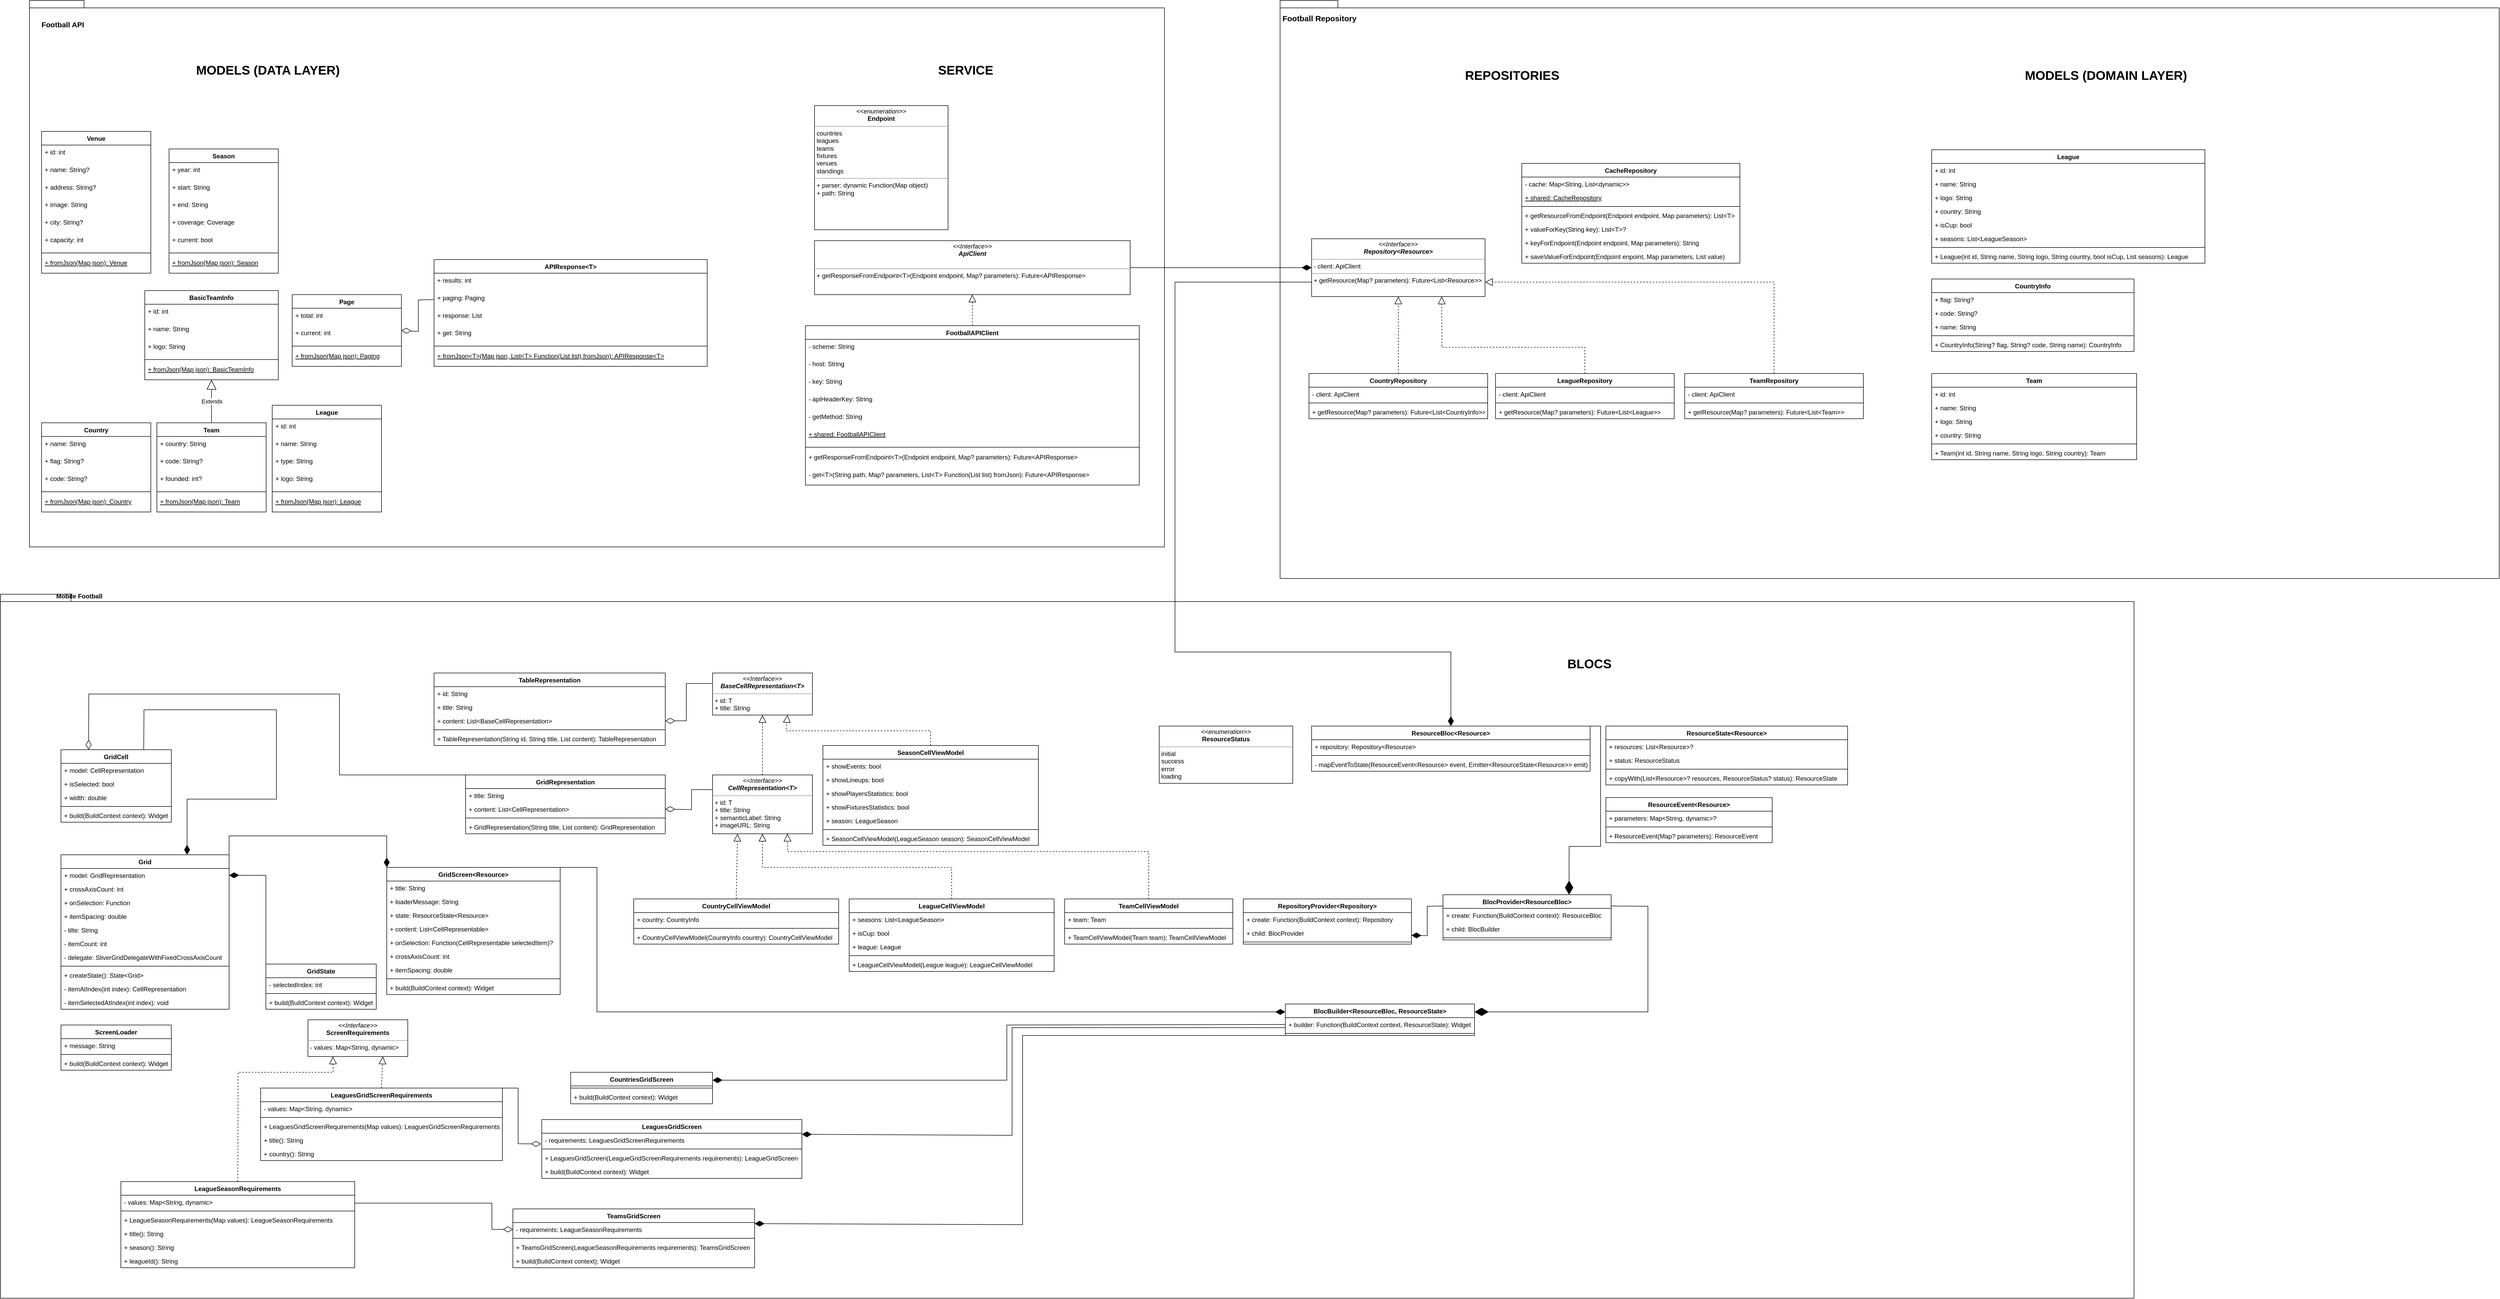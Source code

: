 <mxfile version="20.3.0" type="device"><diagram id="C5RBs43oDa-KdzZeNtuy" name="Page-1"><mxGraphModel dx="3327" dy="1018" grid="1" gridSize="10" guides="1" tooltips="1" connect="1" arrows="1" fold="1" page="1" pageScale="1" pageWidth="827" pageHeight="1169" math="0" shadow="0"><root><mxCell id="WIyWlLk6GJQsqaUBKTNV-0"/><mxCell id="WIyWlLk6GJQsqaUBKTNV-1" parent="WIyWlLk6GJQsqaUBKTNV-0"/><mxCell id="jm5wiY6BCDhlN2GvzGDF-32" value="" style="group" parent="WIyWlLk6GJQsqaUBKTNV-1" vertex="1" connectable="0"><mxGeometry x="-810" y="70" width="2160" height="1040" as="geometry"/></mxCell><mxCell id="3Ykaq626xXv5kvS0fIqf-1" value="" style="shape=folder;fontStyle=1;spacingTop=10;tabWidth=40;tabHeight=14;tabPosition=left;html=1;" parent="jm5wiY6BCDhlN2GvzGDF-32" vertex="1"><mxGeometry width="2160" height="1040" as="geometry"/></mxCell><mxCell id="3Ykaq626xXv5kvS0fIqf-2" value="Country" style="swimlane;fontStyle=1;align=center;verticalAlign=top;childLayout=stackLayout;horizontal=1;startSize=26;horizontalStack=0;resizeParent=1;resizeParentMax=0;resizeLast=0;collapsible=1;marginBottom=0;" parent="jm5wiY6BCDhlN2GvzGDF-32" vertex="1"><mxGeometry x="23.11" y="803.75" width="207.91" height="169.802" as="geometry"><mxRectangle x="40" y="510" width="80" height="30" as="alternateBounds"/></mxGeometry></mxCell><mxCell id="3Ykaq626xXv5kvS0fIqf-3" value="+ name: String" style="text;strokeColor=none;fillColor=none;align=left;verticalAlign=top;spacingLeft=4;spacingRight=4;overflow=hidden;rotatable=0;points=[[0,0.5],[1,0.5]];portConstraint=eastwest;" parent="3Ykaq626xXv5kvS0fIqf-2" vertex="1"><mxGeometry y="26" width="207.91" height="33.383" as="geometry"/></mxCell><mxCell id="3Ykaq626xXv5kvS0fIqf-7" value="+ flag: String?" style="text;strokeColor=none;fillColor=none;align=left;verticalAlign=top;spacingLeft=4;spacingRight=4;overflow=hidden;rotatable=0;points=[[0,0.5],[1,0.5]];portConstraint=eastwest;" parent="3Ykaq626xXv5kvS0fIqf-2" vertex="1"><mxGeometry y="59.383" width="207.91" height="33.383" as="geometry"/></mxCell><mxCell id="3Ykaq626xXv5kvS0fIqf-6" value="+ code: String?&#10;" style="text;strokeColor=none;fillColor=none;align=left;verticalAlign=top;spacingLeft=4;spacingRight=4;overflow=hidden;rotatable=0;points=[[0,0.5],[1,0.5]];portConstraint=eastwest;" parent="3Ykaq626xXv5kvS0fIqf-2" vertex="1"><mxGeometry y="92.765" width="207.91" height="33.383" as="geometry"/></mxCell><mxCell id="3Ykaq626xXv5kvS0fIqf-4" value="" style="line;strokeWidth=1;fillColor=none;align=left;verticalAlign=middle;spacingTop=-1;spacingLeft=3;spacingRight=3;rotatable=0;labelPosition=right;points=[];portConstraint=eastwest;strokeColor=inherit;" parent="3Ykaq626xXv5kvS0fIqf-2" vertex="1"><mxGeometry y="126.148" width="207.91" height="10.272" as="geometry"/></mxCell><mxCell id="3Ykaq626xXv5kvS0fIqf-5" value="+ fromJson(Map json): Country" style="text;strokeColor=none;fillColor=none;align=left;verticalAlign=top;spacingLeft=4;spacingRight=4;overflow=hidden;rotatable=0;points=[[0,0.5],[1,0.5]];portConstraint=eastwest;fontStyle=4" parent="3Ykaq626xXv5kvS0fIqf-2" vertex="1"><mxGeometry y="136.42" width="207.91" height="33.383" as="geometry"/></mxCell><mxCell id="3Ykaq626xXv5kvS0fIqf-8" value="BasicTeamInfo" style="swimlane;fontStyle=1;align=center;verticalAlign=top;childLayout=stackLayout;horizontal=1;startSize=26;horizontalStack=0;resizeParent=1;resizeParentMax=0;resizeLast=0;collapsible=1;marginBottom=0;" parent="jm5wiY6BCDhlN2GvzGDF-32" vertex="1"><mxGeometry x="219.465" y="552.099" width="254.118" height="169.802" as="geometry"><mxRectangle x="40" y="510" width="80" height="30" as="alternateBounds"/></mxGeometry></mxCell><mxCell id="3Ykaq626xXv5kvS0fIqf-9" value="+ id: int" style="text;strokeColor=none;fillColor=none;align=left;verticalAlign=top;spacingLeft=4;spacingRight=4;overflow=hidden;rotatable=0;points=[[0,0.5],[1,0.5]];portConstraint=eastwest;" parent="3Ykaq626xXv5kvS0fIqf-8" vertex="1"><mxGeometry y="26" width="254.118" height="33.383" as="geometry"/></mxCell><mxCell id="3Ykaq626xXv5kvS0fIqf-10" value="+ name: String" style="text;strokeColor=none;fillColor=none;align=left;verticalAlign=top;spacingLeft=4;spacingRight=4;overflow=hidden;rotatable=0;points=[[0,0.5],[1,0.5]];portConstraint=eastwest;" parent="3Ykaq626xXv5kvS0fIqf-8" vertex="1"><mxGeometry y="59.383" width="254.118" height="33.383" as="geometry"/></mxCell><mxCell id="3Ykaq626xXv5kvS0fIqf-11" value="+ logo: String&#10;" style="text;strokeColor=none;fillColor=none;align=left;verticalAlign=top;spacingLeft=4;spacingRight=4;overflow=hidden;rotatable=0;points=[[0,0.5],[1,0.5]];portConstraint=eastwest;" parent="3Ykaq626xXv5kvS0fIqf-8" vertex="1"><mxGeometry y="92.765" width="254.118" height="33.383" as="geometry"/></mxCell><mxCell id="3Ykaq626xXv5kvS0fIqf-12" value="" style="line;strokeWidth=1;fillColor=none;align=left;verticalAlign=middle;spacingTop=-1;spacingLeft=3;spacingRight=3;rotatable=0;labelPosition=right;points=[];portConstraint=eastwest;strokeColor=inherit;" parent="3Ykaq626xXv5kvS0fIqf-8" vertex="1"><mxGeometry y="126.148" width="254.118" height="10.272" as="geometry"/></mxCell><mxCell id="3Ykaq626xXv5kvS0fIqf-13" value="+ fromJson(Map json): BasicTeamInfo" style="text;strokeColor=none;fillColor=none;align=left;verticalAlign=top;spacingLeft=4;spacingRight=4;overflow=hidden;rotatable=0;points=[[0,0.5],[1,0.5]];portConstraint=eastwest;fontStyle=4" parent="3Ykaq626xXv5kvS0fIqf-8" vertex="1"><mxGeometry y="136.42" width="254.118" height="33.383" as="geometry"/></mxCell><mxCell id="3Ykaq626xXv5kvS0fIqf-14" value="Team" style="swimlane;fontStyle=1;align=center;verticalAlign=top;childLayout=stackLayout;horizontal=1;startSize=26;horizontalStack=0;resizeParent=1;resizeParentMax=0;resizeLast=0;collapsible=1;marginBottom=0;" parent="jm5wiY6BCDhlN2GvzGDF-32" vertex="1"><mxGeometry x="242.567" y="803.753" width="207.914" height="169.802" as="geometry"><mxRectangle x="40" y="510" width="80" height="30" as="alternateBounds"/></mxGeometry></mxCell><mxCell id="3Ykaq626xXv5kvS0fIqf-15" value="+ country: String" style="text;strokeColor=none;fillColor=none;align=left;verticalAlign=top;spacingLeft=4;spacingRight=4;overflow=hidden;rotatable=0;points=[[0,0.5],[1,0.5]];portConstraint=eastwest;" parent="3Ykaq626xXv5kvS0fIqf-14" vertex="1"><mxGeometry y="26" width="207.914" height="33.383" as="geometry"/></mxCell><mxCell id="3Ykaq626xXv5kvS0fIqf-16" value="+ code: String?" style="text;strokeColor=none;fillColor=none;align=left;verticalAlign=top;spacingLeft=4;spacingRight=4;overflow=hidden;rotatable=0;points=[[0,0.5],[1,0.5]];portConstraint=eastwest;" parent="3Ykaq626xXv5kvS0fIqf-14" vertex="1"><mxGeometry y="59.383" width="207.914" height="33.383" as="geometry"/></mxCell><mxCell id="3Ykaq626xXv5kvS0fIqf-17" value="+ founded: int?&#10;" style="text;strokeColor=none;fillColor=none;align=left;verticalAlign=top;spacingLeft=4;spacingRight=4;overflow=hidden;rotatable=0;points=[[0,0.5],[1,0.5]];portConstraint=eastwest;" parent="3Ykaq626xXv5kvS0fIqf-14" vertex="1"><mxGeometry y="92.765" width="207.914" height="33.383" as="geometry"/></mxCell><mxCell id="3Ykaq626xXv5kvS0fIqf-18" value="" style="line;strokeWidth=1;fillColor=none;align=left;verticalAlign=middle;spacingTop=-1;spacingLeft=3;spacingRight=3;rotatable=0;labelPosition=right;points=[];portConstraint=eastwest;strokeColor=inherit;" parent="3Ykaq626xXv5kvS0fIqf-14" vertex="1"><mxGeometry y="126.148" width="207.914" height="10.272" as="geometry"/></mxCell><mxCell id="3Ykaq626xXv5kvS0fIqf-19" value="+ fromJson(Map json): Team" style="text;strokeColor=none;fillColor=none;align=left;verticalAlign=top;spacingLeft=4;spacingRight=4;overflow=hidden;rotatable=0;points=[[0,0.5],[1,0.5]];portConstraint=eastwest;fontStyle=4" parent="3Ykaq626xXv5kvS0fIqf-14" vertex="1"><mxGeometry y="136.42" width="207.914" height="33.383" as="geometry"/></mxCell><mxCell id="3Ykaq626xXv5kvS0fIqf-21" value="League" style="swimlane;fontStyle=1;align=center;verticalAlign=top;childLayout=stackLayout;horizontal=1;startSize=26;horizontalStack=0;resizeParent=1;resizeParentMax=0;resizeLast=0;collapsible=1;marginBottom=0;" parent="jm5wiY6BCDhlN2GvzGDF-32" vertex="1"><mxGeometry x="462.032" y="770.37" width="207.914" height="203.185" as="geometry"><mxRectangle x="40" y="510" width="80" height="30" as="alternateBounds"/></mxGeometry></mxCell><mxCell id="3Ykaq626xXv5kvS0fIqf-27" value="+ id: int" style="text;strokeColor=none;fillColor=none;align=left;verticalAlign=top;spacingLeft=4;spacingRight=4;overflow=hidden;rotatable=0;points=[[0,0.5],[1,0.5]];portConstraint=eastwest;" parent="3Ykaq626xXv5kvS0fIqf-21" vertex="1"><mxGeometry y="26" width="207.914" height="33.383" as="geometry"/></mxCell><mxCell id="3Ykaq626xXv5kvS0fIqf-22" value="+ name: String" style="text;strokeColor=none;fillColor=none;align=left;verticalAlign=top;spacingLeft=4;spacingRight=4;overflow=hidden;rotatable=0;points=[[0,0.5],[1,0.5]];portConstraint=eastwest;" parent="3Ykaq626xXv5kvS0fIqf-21" vertex="1"><mxGeometry y="59.383" width="207.914" height="33.383" as="geometry"/></mxCell><mxCell id="3Ykaq626xXv5kvS0fIqf-23" value="+ type: String" style="text;strokeColor=none;fillColor=none;align=left;verticalAlign=top;spacingLeft=4;spacingRight=4;overflow=hidden;rotatable=0;points=[[0,0.5],[1,0.5]];portConstraint=eastwest;" parent="3Ykaq626xXv5kvS0fIqf-21" vertex="1"><mxGeometry y="92.765" width="207.914" height="33.383" as="geometry"/></mxCell><mxCell id="3Ykaq626xXv5kvS0fIqf-24" value="+ logo: String&#10;" style="text;strokeColor=none;fillColor=none;align=left;verticalAlign=top;spacingLeft=4;spacingRight=4;overflow=hidden;rotatable=0;points=[[0,0.5],[1,0.5]];portConstraint=eastwest;" parent="3Ykaq626xXv5kvS0fIqf-21" vertex="1"><mxGeometry y="126.148" width="207.914" height="33.383" as="geometry"/></mxCell><mxCell id="3Ykaq626xXv5kvS0fIqf-25" value="" style="line;strokeWidth=1;fillColor=none;align=left;verticalAlign=middle;spacingTop=-1;spacingLeft=3;spacingRight=3;rotatable=0;labelPosition=right;points=[];portConstraint=eastwest;strokeColor=inherit;" parent="3Ykaq626xXv5kvS0fIqf-21" vertex="1"><mxGeometry y="159.531" width="207.914" height="10.272" as="geometry"/></mxCell><mxCell id="3Ykaq626xXv5kvS0fIqf-26" value="+ fromJson(Map json): League" style="text;strokeColor=none;fillColor=none;align=left;verticalAlign=top;spacingLeft=4;spacingRight=4;overflow=hidden;rotatable=0;points=[[0,0.5],[1,0.5]];portConstraint=eastwest;fontStyle=4" parent="3Ykaq626xXv5kvS0fIqf-21" vertex="1"><mxGeometry y="169.802" width="207.914" height="33.383" as="geometry"/></mxCell><mxCell id="3Ykaq626xXv5kvS0fIqf-28" value="Season" style="swimlane;fontStyle=1;align=center;verticalAlign=top;childLayout=stackLayout;horizontal=1;startSize=26;horizontalStack=0;resizeParent=1;resizeParentMax=0;resizeLast=0;collapsible=1;marginBottom=0;" parent="jm5wiY6BCDhlN2GvzGDF-32" vertex="1"><mxGeometry x="265.665" y="282.469" width="207.914" height="236.568" as="geometry"><mxRectangle x="40" y="510" width="80" height="30" as="alternateBounds"/></mxGeometry></mxCell><mxCell id="3Ykaq626xXv5kvS0fIqf-29" value="+ year: int" style="text;strokeColor=none;fillColor=none;align=left;verticalAlign=top;spacingLeft=4;spacingRight=4;overflow=hidden;rotatable=0;points=[[0,0.5],[1,0.5]];portConstraint=eastwest;" parent="3Ykaq626xXv5kvS0fIqf-28" vertex="1"><mxGeometry y="26" width="207.914" height="33.383" as="geometry"/></mxCell><mxCell id="3Ykaq626xXv5kvS0fIqf-30" value="+ start: String" style="text;strokeColor=none;fillColor=none;align=left;verticalAlign=top;spacingLeft=4;spacingRight=4;overflow=hidden;rotatable=0;points=[[0,0.5],[1,0.5]];portConstraint=eastwest;" parent="3Ykaq626xXv5kvS0fIqf-28" vertex="1"><mxGeometry y="59.383" width="207.914" height="33.383" as="geometry"/></mxCell><mxCell id="3Ykaq626xXv5kvS0fIqf-31" value="+ end: String&#10;" style="text;strokeColor=none;fillColor=none;align=left;verticalAlign=top;spacingLeft=4;spacingRight=4;overflow=hidden;rotatable=0;points=[[0,0.5],[1,0.5]];portConstraint=eastwest;" parent="3Ykaq626xXv5kvS0fIqf-28" vertex="1"><mxGeometry y="92.765" width="207.914" height="33.383" as="geometry"/></mxCell><mxCell id="3Ykaq626xXv5kvS0fIqf-35" value="+ coverage: Coverage" style="text;strokeColor=none;fillColor=none;align=left;verticalAlign=top;spacingLeft=4;spacingRight=4;overflow=hidden;rotatable=0;points=[[0,0.5],[1,0.5]];portConstraint=eastwest;" parent="3Ykaq626xXv5kvS0fIqf-28" vertex="1"><mxGeometry y="126.148" width="207.914" height="33.383" as="geometry"/></mxCell><mxCell id="3Ykaq626xXv5kvS0fIqf-34" value="+ current: bool" style="text;strokeColor=none;fillColor=none;align=left;verticalAlign=top;spacingLeft=4;spacingRight=4;overflow=hidden;rotatable=0;points=[[0,0.5],[1,0.5]];portConstraint=eastwest;" parent="3Ykaq626xXv5kvS0fIqf-28" vertex="1"><mxGeometry y="159.531" width="207.914" height="33.383" as="geometry"/></mxCell><mxCell id="3Ykaq626xXv5kvS0fIqf-32" value="" style="line;strokeWidth=1;fillColor=none;align=left;verticalAlign=middle;spacingTop=-1;spacingLeft=3;spacingRight=3;rotatable=0;labelPosition=right;points=[];portConstraint=eastwest;strokeColor=inherit;" parent="3Ykaq626xXv5kvS0fIqf-28" vertex="1"><mxGeometry y="192.914" width="207.914" height="10.272" as="geometry"/></mxCell><mxCell id="3Ykaq626xXv5kvS0fIqf-33" value="+ fromJson(Map json): Season" style="text;strokeColor=none;fillColor=none;align=left;verticalAlign=top;spacingLeft=4;spacingRight=4;overflow=hidden;rotatable=0;points=[[0,0.5],[1,0.5]];portConstraint=eastwest;fontStyle=4" parent="3Ykaq626xXv5kvS0fIqf-28" vertex="1"><mxGeometry y="203.185" width="207.914" height="33.383" as="geometry"/></mxCell><mxCell id="jm5wiY6BCDhlN2GvzGDF-0" value="Page&#10;" style="swimlane;fontStyle=1;align=center;verticalAlign=top;childLayout=stackLayout;horizontal=1;startSize=26;horizontalStack=0;resizeParent=1;resizeParentMax=0;resizeLast=0;collapsible=1;marginBottom=0;" parent="jm5wiY6BCDhlN2GvzGDF-32" vertex="1"><mxGeometry x="499.999" y="559.799" width="207.914" height="136.42" as="geometry"><mxRectangle x="40" y="510" width="80" height="30" as="alternateBounds"/></mxGeometry></mxCell><mxCell id="jm5wiY6BCDhlN2GvzGDF-1" value="+ total: int" style="text;strokeColor=none;fillColor=none;align=left;verticalAlign=top;spacingLeft=4;spacingRight=4;overflow=hidden;rotatable=0;points=[[0,0.5],[1,0.5]];portConstraint=eastwest;" parent="jm5wiY6BCDhlN2GvzGDF-0" vertex="1"><mxGeometry y="26" width="207.914" height="33.383" as="geometry"/></mxCell><mxCell id="jm5wiY6BCDhlN2GvzGDF-2" value="+ current: int" style="text;strokeColor=none;fillColor=none;align=left;verticalAlign=top;spacingLeft=4;spacingRight=4;overflow=hidden;rotatable=0;points=[[0,0.5],[1,0.5]];portConstraint=eastwest;" parent="jm5wiY6BCDhlN2GvzGDF-0" vertex="1"><mxGeometry y="59.383" width="207.914" height="33.383" as="geometry"/></mxCell><mxCell id="jm5wiY6BCDhlN2GvzGDF-5" value="" style="line;strokeWidth=1;fillColor=none;align=left;verticalAlign=middle;spacingTop=-1;spacingLeft=3;spacingRight=3;rotatable=0;labelPosition=right;points=[];portConstraint=eastwest;strokeColor=inherit;" parent="jm5wiY6BCDhlN2GvzGDF-0" vertex="1"><mxGeometry y="92.765" width="207.914" height="10.272" as="geometry"/></mxCell><mxCell id="jm5wiY6BCDhlN2GvzGDF-6" value="+ fromJson(Map json): Paging" style="text;strokeColor=none;fillColor=none;align=left;verticalAlign=top;spacingLeft=4;spacingRight=4;overflow=hidden;rotatable=0;points=[[0,0.5],[1,0.5]];portConstraint=eastwest;fontStyle=4" parent="jm5wiY6BCDhlN2GvzGDF-0" vertex="1"><mxGeometry y="103.037" width="207.914" height="33.383" as="geometry"/></mxCell><mxCell id="jm5wiY6BCDhlN2GvzGDF-7" value="&lt;p style=&quot;margin:0px;margin-top:4px;text-align:center;&quot;&gt;&lt;i&gt;&amp;lt;&amp;lt;Interface&amp;gt;&amp;gt;&lt;/i&gt;&lt;br&gt;&lt;b&gt;&lt;i&gt;ApiClient&lt;/i&gt;&lt;/b&gt;&lt;/p&gt;&lt;p style=&quot;margin:0px;margin-left:4px;&quot;&gt;&lt;br&gt;&lt;/p&gt;&lt;hr size=&quot;1&quot;&gt;&lt;p style=&quot;margin:0px;margin-left:4px;&quot;&gt;+ getResponseFromEndpoint&amp;lt;T&amp;gt;(Endpoint endpoint, Map? parameters): Future&amp;lt;APIResponse&amp;gt;&lt;br&gt;&lt;/p&gt;" style="verticalAlign=top;align=left;overflow=fill;fontSize=12;fontFamily=Helvetica;html=1;" parent="jm5wiY6BCDhlN2GvzGDF-32" vertex="1"><mxGeometry x="1494.058" y="457.086" width="600.642" height="102.716" as="geometry"/></mxCell><mxCell id="jm5wiY6BCDhlN2GvzGDF-10" value="APIResponse&lt;T&gt;" style="swimlane;fontStyle=1;align=center;verticalAlign=top;childLayout=stackLayout;horizontal=1;startSize=26;horizontalStack=0;resizeParent=1;resizeParentMax=0;resizeLast=0;collapsible=1;marginBottom=0;" parent="jm5wiY6BCDhlN2GvzGDF-32" vertex="1"><mxGeometry x="769.997" y="493.03" width="519.786" height="203.185" as="geometry"/></mxCell><mxCell id="jm5wiY6BCDhlN2GvzGDF-14" value="+ results: int" style="text;strokeColor=none;fillColor=none;align=left;verticalAlign=top;spacingLeft=4;spacingRight=4;overflow=hidden;rotatable=0;points=[[0,0.5],[1,0.5]];portConstraint=eastwest;" parent="jm5wiY6BCDhlN2GvzGDF-10" vertex="1"><mxGeometry y="26" width="519.786" height="33.383" as="geometry"/></mxCell><mxCell id="jm5wiY6BCDhlN2GvzGDF-15" value="+ paging: Paging" style="text;strokeColor=none;fillColor=none;align=left;verticalAlign=top;spacingLeft=4;spacingRight=4;overflow=hidden;rotatable=0;points=[[0,0.5],[1,0.5]];portConstraint=eastwest;" parent="jm5wiY6BCDhlN2GvzGDF-10" vertex="1"><mxGeometry y="59.383" width="519.786" height="33.383" as="geometry"/></mxCell><mxCell id="jm5wiY6BCDhlN2GvzGDF-16" value="+ response: List" style="text;align=left;verticalAlign=top;spacingLeft=4;spacingRight=4;overflow=hidden;rotatable=0;points=[[0,0.5],[1,0.5]];portConstraint=eastwest;" parent="jm5wiY6BCDhlN2GvzGDF-10" vertex="1"><mxGeometry y="92.765" width="519.786" height="33.383" as="geometry"/></mxCell><mxCell id="jm5wiY6BCDhlN2GvzGDF-11" value="+ get: String" style="text;strokeColor=none;fillColor=none;align=left;verticalAlign=top;spacingLeft=4;spacingRight=4;overflow=hidden;rotatable=0;points=[[0,0.5],[1,0.5]];portConstraint=eastwest;" parent="jm5wiY6BCDhlN2GvzGDF-10" vertex="1"><mxGeometry y="126.148" width="519.786" height="33.383" as="geometry"/></mxCell><mxCell id="jm5wiY6BCDhlN2GvzGDF-12" value="" style="line;strokeWidth=1;fillColor=none;align=left;verticalAlign=middle;spacingTop=-1;spacingLeft=3;spacingRight=3;rotatable=0;labelPosition=right;points=[];portConstraint=eastwest;strokeColor=inherit;" parent="jm5wiY6BCDhlN2GvzGDF-10" vertex="1"><mxGeometry y="159.531" width="519.786" height="10.272" as="geometry"/></mxCell><mxCell id="jm5wiY6BCDhlN2GvzGDF-13" value="+ fromJson&lt;T&gt;(Map json, List&lt;T&gt; Function(List list) fromJson): APIResponse&lt;T&gt;" style="text;strokeColor=none;fillColor=none;align=left;verticalAlign=top;spacingLeft=4;spacingRight=4;overflow=hidden;rotatable=0;points=[[0,0.5],[1,0.5]];portConstraint=eastwest;fontStyle=4" parent="jm5wiY6BCDhlN2GvzGDF-10" vertex="1"><mxGeometry y="169.802" width="519.786" height="33.383" as="geometry"/></mxCell><mxCell id="jm5wiY6BCDhlN2GvzGDF-18" value="&lt;p style=&quot;margin:0px;margin-top:4px;text-align:center;&quot;&gt;&lt;i&gt;&amp;lt;&amp;lt;enumeration&amp;gt;&amp;gt;&lt;/i&gt;&lt;br&gt;&lt;b&gt;Endpoint&lt;/b&gt;&lt;/p&gt;&lt;hr size=&quot;1&quot;&gt;&lt;p style=&quot;margin:0px;margin-left:4px;&quot;&gt;countries&lt;br&gt;&lt;/p&gt;&lt;p style=&quot;margin:0px;margin-left:4px;&quot;&gt;leagues&lt;/p&gt;&lt;p style=&quot;margin:0px;margin-left:4px;&quot;&gt;teams&lt;/p&gt;&lt;p style=&quot;margin:0px;margin-left:4px;&quot;&gt;fixtures&lt;/p&gt;&lt;p style=&quot;margin:0px;margin-left:4px;&quot;&gt;venues&lt;/p&gt;&lt;p style=&quot;margin:0px;margin-left:4px;&quot;&gt;standings&lt;/p&gt;&lt;hr size=&quot;1&quot;&gt;&lt;p style=&quot;margin:0px;margin-left:4px;&quot;&gt;+ parser: dynamic Function(Map object)&lt;br&gt;+ path: String&lt;/p&gt;" style="verticalAlign=top;align=left;overflow=fill;fontSize=12;fontFamily=Helvetica;html=1;" parent="jm5wiY6BCDhlN2GvzGDF-32" vertex="1"><mxGeometry x="1494.056" y="199.999" width="254.118" height="236.247" as="geometry"/></mxCell><mxCell id="jm5wiY6BCDhlN2GvzGDF-19" value="FootballAPIClient" style="swimlane;fontStyle=1;align=center;verticalAlign=top;childLayout=stackLayout;horizontal=1;startSize=26;horizontalStack=0;resizeParent=1;resizeParentMax=0;resizeLast=0;collapsible=1;marginBottom=0;" parent="jm5wiY6BCDhlN2GvzGDF-32" vertex="1"><mxGeometry x="1476.732" y="618.864" width="635.294" height="303.333" as="geometry"/></mxCell><mxCell id="jm5wiY6BCDhlN2GvzGDF-24" value="- scheme: String" style="text;strokeColor=none;fillColor=none;align=left;verticalAlign=top;spacingLeft=4;spacingRight=4;overflow=hidden;rotatable=0;points=[[0,0.5],[1,0.5]];portConstraint=eastwest;" parent="jm5wiY6BCDhlN2GvzGDF-19" vertex="1"><mxGeometry y="26" width="635.294" height="33.383" as="geometry"/></mxCell><mxCell id="jm5wiY6BCDhlN2GvzGDF-26" value="- host: String" style="text;strokeColor=none;fillColor=none;align=left;verticalAlign=top;spacingLeft=4;spacingRight=4;overflow=hidden;rotatable=0;points=[[0,0.5],[1,0.5]];portConstraint=eastwest;" parent="jm5wiY6BCDhlN2GvzGDF-19" vertex="1"><mxGeometry y="59.383" width="635.294" height="33.383" as="geometry"/></mxCell><mxCell id="jm5wiY6BCDhlN2GvzGDF-27" value="- key: String" style="text;strokeColor=none;fillColor=none;align=left;verticalAlign=top;spacingLeft=4;spacingRight=4;overflow=hidden;rotatable=0;points=[[0,0.5],[1,0.5]];portConstraint=eastwest;" parent="jm5wiY6BCDhlN2GvzGDF-19" vertex="1"><mxGeometry y="92.765" width="635.294" height="33.383" as="geometry"/></mxCell><mxCell id="jm5wiY6BCDhlN2GvzGDF-25" value="- apiHeaderKey: String" style="text;strokeColor=none;fillColor=none;align=left;verticalAlign=top;spacingLeft=4;spacingRight=4;overflow=hidden;rotatable=0;points=[[0,0.5],[1,0.5]];portConstraint=eastwest;" parent="jm5wiY6BCDhlN2GvzGDF-19" vertex="1"><mxGeometry y="126.148" width="635.294" height="33.383" as="geometry"/></mxCell><mxCell id="jm5wiY6BCDhlN2GvzGDF-20" value="- getMethod: String" style="text;strokeColor=none;fillColor=none;align=left;verticalAlign=top;spacingLeft=4;spacingRight=4;overflow=hidden;rotatable=0;points=[[0,0.5],[1,0.5]];portConstraint=eastwest;" parent="jm5wiY6BCDhlN2GvzGDF-19" vertex="1"><mxGeometry y="159.531" width="635.294" height="33.383" as="geometry"/></mxCell><mxCell id="jm5wiY6BCDhlN2GvzGDF-28" value="+ shared: FootballAPIClient" style="text;strokeColor=none;fillColor=none;align=left;verticalAlign=top;spacingLeft=4;spacingRight=4;overflow=hidden;rotatable=0;points=[[0,0.5],[1,0.5]];portConstraint=eastwest;fontStyle=4" parent="jm5wiY6BCDhlN2GvzGDF-19" vertex="1"><mxGeometry y="192.914" width="635.294" height="33.383" as="geometry"/></mxCell><mxCell id="jm5wiY6BCDhlN2GvzGDF-21" value="" style="line;strokeWidth=1;fillColor=none;align=left;verticalAlign=middle;spacingTop=-1;spacingLeft=3;spacingRight=3;rotatable=0;labelPosition=right;points=[];portConstraint=eastwest;strokeColor=inherit;" parent="jm5wiY6BCDhlN2GvzGDF-19" vertex="1"><mxGeometry y="226.296" width="635.294" height="10.272" as="geometry"/></mxCell><mxCell id="jm5wiY6BCDhlN2GvzGDF-22" value="+ getResponseFromEndpoint&lt;T&gt;(Endpoint endpoint, Map? parameters): Future&lt;APIResponse&gt;" style="text;strokeColor=none;fillColor=none;align=left;verticalAlign=top;spacingLeft=4;spacingRight=4;overflow=hidden;rotatable=0;points=[[0,0.5],[1,0.5]];portConstraint=eastwest;" parent="jm5wiY6BCDhlN2GvzGDF-19" vertex="1"><mxGeometry y="236.568" width="635.294" height="33.383" as="geometry"/></mxCell><mxCell id="jm5wiY6BCDhlN2GvzGDF-30" value="- get&lt;T&gt;(String path, Map? parameters, List&lt;T&gt; Function(List list) fromJson): Future&lt;APIResponse&gt;" style="text;strokeColor=none;fillColor=none;align=left;verticalAlign=top;spacingLeft=4;spacingRight=4;overflow=hidden;rotatable=0;points=[[0,0.5],[1,0.5]];portConstraint=eastwest;fontSize=12;" parent="jm5wiY6BCDhlN2GvzGDF-19" vertex="1"><mxGeometry y="269.951" width="635.294" height="33.383" as="geometry"/></mxCell><mxCell id="3Ykaq626xXv5kvS0fIqf-20" value="Extends" style="endArrow=block;endSize=16;endFill=0;html=1;rounded=0;exitX=0.5;exitY=0;exitDx=0;exitDy=0;entryX=0.5;entryY=1;entryDx=0;entryDy=0;" parent="jm5wiY6BCDhlN2GvzGDF-32" source="3Ykaq626xXv5kvS0fIqf-14" target="3Ykaq626xXv5kvS0fIqf-8" edge="1"><mxGeometry width="160" relative="1" as="geometry"><mxPoint x="381.176" y="449.383" as="sourcePoint"/><mxPoint x="565.989" y="449.383" as="targetPoint"/></mxGeometry></mxCell><mxCell id="jm5wiY6BCDhlN2GvzGDF-23" value="" style="endArrow=block;dashed=1;endFill=0;endSize=12;html=1;rounded=0;exitX=0.5;exitY=0;exitDx=0;exitDy=0;entryX=0.5;entryY=1;entryDx=0;entryDy=0;" parent="jm5wiY6BCDhlN2GvzGDF-32" source="jm5wiY6BCDhlN2GvzGDF-19" target="jm5wiY6BCDhlN2GvzGDF-7" edge="1"><mxGeometry width="160" relative="1" as="geometry"><mxPoint x="820.107" y="603.457" as="sourcePoint"/><mxPoint x="1004.92" y="603.457" as="targetPoint"/></mxGeometry></mxCell><mxCell id="jm5wiY6BCDhlN2GvzGDF-29" value="Football API" style="text;align=center;fontStyle=1;verticalAlign=middle;spacingLeft=3;spacingRight=3;strokeColor=none;rotatable=0;points=[[0,0.5],[1,0.5]];portConstraint=eastwest;fontSize=14;" parent="jm5wiY6BCDhlN2GvzGDF-32" vertex="1"><mxGeometry x="11.551" y="25.679" width="103.957" height="38.519" as="geometry"/></mxCell><mxCell id="jm5wiY6BCDhlN2GvzGDF-37" value="Venue" style="swimlane;fontStyle=1;align=center;verticalAlign=top;childLayout=stackLayout;horizontal=1;startSize=26;horizontalStack=0;resizeParent=1;resizeParentMax=0;resizeLast=0;collapsible=1;marginBottom=0;" parent="jm5wiY6BCDhlN2GvzGDF-32" vertex="1"><mxGeometry x="23.11" y="249.09" width="207.91" height="269.951" as="geometry"><mxRectangle x="40" y="510" width="80" height="30" as="alternateBounds"/></mxGeometry></mxCell><mxCell id="jm5wiY6BCDhlN2GvzGDF-38" value="+ id: int" style="text;strokeColor=none;fillColor=none;align=left;verticalAlign=top;spacingLeft=4;spacingRight=4;overflow=hidden;rotatable=0;points=[[0,0.5],[1,0.5]];portConstraint=eastwest;" parent="jm5wiY6BCDhlN2GvzGDF-37" vertex="1"><mxGeometry y="26" width="207.91" height="33.383" as="geometry"/></mxCell><mxCell id="jm5wiY6BCDhlN2GvzGDF-39" value="+ name: String?" style="text;strokeColor=none;fillColor=none;align=left;verticalAlign=top;spacingLeft=4;spacingRight=4;overflow=hidden;rotatable=0;points=[[0,0.5],[1,0.5]];portConstraint=eastwest;" parent="jm5wiY6BCDhlN2GvzGDF-37" vertex="1"><mxGeometry y="59.383" width="207.91" height="33.383" as="geometry"/></mxCell><mxCell id="jm5wiY6BCDhlN2GvzGDF-40" value="+ address: String?&#10;" style="text;strokeColor=none;fillColor=none;align=left;verticalAlign=top;spacingLeft=4;spacingRight=4;overflow=hidden;rotatable=0;points=[[0,0.5],[1,0.5]];portConstraint=eastwest;" parent="jm5wiY6BCDhlN2GvzGDF-37" vertex="1"><mxGeometry y="92.765" width="207.91" height="33.383" as="geometry"/></mxCell><mxCell id="jm5wiY6BCDhlN2GvzGDF-45" value="+ image: String" style="text;strokeColor=none;fillColor=none;align=left;verticalAlign=top;spacingLeft=4;spacingRight=4;overflow=hidden;rotatable=0;points=[[0,0.5],[1,0.5]];portConstraint=eastwest;fontSize=12;" parent="jm5wiY6BCDhlN2GvzGDF-37" vertex="1"><mxGeometry y="126.148" width="207.91" height="33.383" as="geometry"/></mxCell><mxCell id="jm5wiY6BCDhlN2GvzGDF-41" value="+ city: String?" style="text;strokeColor=none;fillColor=none;align=left;verticalAlign=top;spacingLeft=4;spacingRight=4;overflow=hidden;rotatable=0;points=[[0,0.5],[1,0.5]];portConstraint=eastwest;" parent="jm5wiY6BCDhlN2GvzGDF-37" vertex="1"><mxGeometry y="159.531" width="207.91" height="33.383" as="geometry"/></mxCell><mxCell id="jm5wiY6BCDhlN2GvzGDF-42" value="+ capacity: int" style="text;strokeColor=none;fillColor=none;align=left;verticalAlign=top;spacingLeft=4;spacingRight=4;overflow=hidden;rotatable=0;points=[[0,0.5],[1,0.5]];portConstraint=eastwest;" parent="jm5wiY6BCDhlN2GvzGDF-37" vertex="1"><mxGeometry y="192.914" width="207.91" height="33.383" as="geometry"/></mxCell><mxCell id="jm5wiY6BCDhlN2GvzGDF-43" value="" style="line;strokeWidth=1;fillColor=none;align=left;verticalAlign=middle;spacingTop=-1;spacingLeft=3;spacingRight=3;rotatable=0;labelPosition=right;points=[];portConstraint=eastwest;strokeColor=inherit;" parent="jm5wiY6BCDhlN2GvzGDF-37" vertex="1"><mxGeometry y="226.296" width="207.91" height="10.272" as="geometry"/></mxCell><mxCell id="jm5wiY6BCDhlN2GvzGDF-44" value="+ fromJson(Map json): Venue" style="text;strokeColor=none;fillColor=none;align=left;verticalAlign=top;spacingLeft=4;spacingRight=4;overflow=hidden;rotatable=0;points=[[0,0.5],[1,0.5]];portConstraint=eastwest;fontStyle=4" parent="jm5wiY6BCDhlN2GvzGDF-37" vertex="1"><mxGeometry y="236.568" width="207.91" height="33.383" as="geometry"/></mxCell><mxCell id="Fj8o-PXDBITGOHhjFGll-4" value="" style="endArrow=diamondThin;endFill=0;endSize=16;html=1;rounded=0;exitX=0;exitY=0.5;exitDx=0;exitDy=0;entryX=1;entryY=0.5;entryDx=0;entryDy=0;" parent="jm5wiY6BCDhlN2GvzGDF-32" source="jm5wiY6BCDhlN2GvzGDF-15" target="jm5wiY6BCDhlN2GvzGDF-0" edge="1"><mxGeometry width="160" relative="1" as="geometry"><mxPoint x="730" y="650" as="sourcePoint"/><mxPoint x="890" y="650" as="targetPoint"/><Array as="points"><mxPoint x="740" y="570"/><mxPoint x="740" y="630"/></Array></mxGeometry></mxCell><mxCell id="Fj8o-PXDBITGOHhjFGll-5" value="MODELS (DATA LAYER)" style="text;align=center;fontStyle=1;verticalAlign=middle;spacingLeft=3;spacingRight=3;strokeColor=none;rotatable=0;points=[[0,0.5],[1,0.5]];portConstraint=eastwest;fontSize=24;" parent="jm5wiY6BCDhlN2GvzGDF-32" vertex="1"><mxGeometry x="277.88" y="100" width="352.12" height="60" as="geometry"/></mxCell><mxCell id="Fj8o-PXDBITGOHhjFGll-7" value="SERVICE" style="text;align=center;fontStyle=1;verticalAlign=middle;spacingLeft=3;spacingRight=3;strokeColor=none;rotatable=0;points=[[0,0.5],[1,0.5]];portConstraint=eastwest;fontSize=24;" parent="jm5wiY6BCDhlN2GvzGDF-32" vertex="1"><mxGeometry x="1690" y="100" width="183.48" height="60" as="geometry"/></mxCell><mxCell id="jm5wiY6BCDhlN2GvzGDF-46" value="" style="shape=folder;fontStyle=1;spacingTop=10;tabWidth=40;tabHeight=14;tabPosition=left;html=1;fontSize=12;" parent="WIyWlLk6GJQsqaUBKTNV-1" vertex="1"><mxGeometry x="1570" y="70" width="2320" height="1100" as="geometry"/></mxCell><mxCell id="jm5wiY6BCDhlN2GvzGDF-47" value="Football Repository" style="text;align=center;fontStyle=1;verticalAlign=middle;spacingLeft=3;spacingRight=3;strokeColor=none;rotatable=0;points=[[0,0.5],[1,0.5]];portConstraint=eastwest;fontSize=15;" parent="WIyWlLk6GJQsqaUBKTNV-1" vertex="1"><mxGeometry x="1570" y="90" width="150" height="26" as="geometry"/></mxCell><mxCell id="38cj04BJwh9uB0tADILl-11" value="&lt;p style=&quot;margin:0px;margin-top:4px;text-align:center;&quot;&gt;&lt;i&gt;&amp;lt;&amp;lt;Interface&amp;gt;&amp;gt;&lt;/i&gt;&lt;br&gt;&lt;b&gt;&lt;i&gt;Repository&amp;lt;Resource&amp;gt;&lt;/i&gt;&lt;/b&gt;&lt;/p&gt;&lt;hr size=&quot;1&quot;&gt;&lt;p style=&quot;margin:0px;margin-left:4px;&quot;&gt;- client: ApiClient&lt;/p&gt;&lt;hr size=&quot;1&quot;&gt;&lt;p style=&quot;margin:0px;margin-left:4px;&quot;&gt;+ getResource(Map? parameters): Future&amp;lt;List&amp;lt;Resource&amp;gt;&amp;gt;&lt;br&gt;&lt;/p&gt;" style="verticalAlign=top;align=left;overflow=fill;fontSize=12;fontFamily=Helvetica;html=1;" parent="WIyWlLk6GJQsqaUBKTNV-1" vertex="1"><mxGeometry x="1630" y="523.44" width="330" height="110" as="geometry"/></mxCell><mxCell id="38cj04BJwh9uB0tADILl-13" value="" style="endArrow=diamondThin;endFill=1;endSize=16;html=1;rounded=0;exitX=1;exitY=0.5;exitDx=0;exitDy=0;entryX=0;entryY=0.5;entryDx=0;entryDy=0;" parent="WIyWlLk6GJQsqaUBKTNV-1" source="jm5wiY6BCDhlN2GvzGDF-7" target="38cj04BJwh9uB0tADILl-11" edge="1"><mxGeometry width="160" relative="1" as="geometry"><mxPoint x="1410" y="620" as="sourcePoint"/><mxPoint x="1570" y="620" as="targetPoint"/></mxGeometry></mxCell><mxCell id="38cj04BJwh9uB0tADILl-14" value="CountryRepository" style="swimlane;fontStyle=1;align=center;verticalAlign=top;childLayout=stackLayout;horizontal=1;startSize=26;horizontalStack=0;resizeParent=1;resizeParentMax=0;resizeLast=0;collapsible=1;marginBottom=0;" parent="WIyWlLk6GJQsqaUBKTNV-1" vertex="1"><mxGeometry x="1625" y="780" width="340" height="86" as="geometry"/></mxCell><mxCell id="38cj04BJwh9uB0tADILl-15" value="- client: ApiClient" style="text;strokeColor=none;fillColor=none;align=left;verticalAlign=top;spacingLeft=4;spacingRight=4;overflow=hidden;rotatable=0;points=[[0,0.5],[1,0.5]];portConstraint=eastwest;" parent="38cj04BJwh9uB0tADILl-14" vertex="1"><mxGeometry y="26" width="340" height="26" as="geometry"/></mxCell><mxCell id="38cj04BJwh9uB0tADILl-16" value="" style="line;strokeWidth=1;fillColor=none;align=left;verticalAlign=middle;spacingTop=-1;spacingLeft=3;spacingRight=3;rotatable=0;labelPosition=right;points=[];portConstraint=eastwest;strokeColor=inherit;" parent="38cj04BJwh9uB0tADILl-14" vertex="1"><mxGeometry y="52" width="340" height="8" as="geometry"/></mxCell><mxCell id="38cj04BJwh9uB0tADILl-17" value="+ getResource(Map? parameters): Future&lt;List&lt;CountryInfo&gt;&gt;" style="text;strokeColor=none;fillColor=none;align=left;verticalAlign=top;spacingLeft=4;spacingRight=4;overflow=hidden;rotatable=0;points=[[0,0.5],[1,0.5]];portConstraint=eastwest;" parent="38cj04BJwh9uB0tADILl-14" vertex="1"><mxGeometry y="60" width="340" height="26" as="geometry"/></mxCell><mxCell id="38cj04BJwh9uB0tADILl-18" value="" style="endArrow=block;dashed=1;endFill=0;endSize=12;html=1;rounded=0;exitX=0.5;exitY=0;exitDx=0;exitDy=0;entryX=0.5;entryY=1;entryDx=0;entryDy=0;" parent="WIyWlLk6GJQsqaUBKTNV-1" source="38cj04BJwh9uB0tADILl-14" target="38cj04BJwh9uB0tADILl-11" edge="1"><mxGeometry width="160" relative="1" as="geometry"><mxPoint x="1800" y="750" as="sourcePoint"/><mxPoint x="1960" y="750" as="targetPoint"/></mxGeometry></mxCell><mxCell id="38cj04BJwh9uB0tADILl-19" value="LeagueRepository" style="swimlane;fontStyle=1;align=center;verticalAlign=top;childLayout=stackLayout;horizontal=1;startSize=26;horizontalStack=0;resizeParent=1;resizeParentMax=0;resizeLast=0;collapsible=1;marginBottom=0;" parent="WIyWlLk6GJQsqaUBKTNV-1" vertex="1"><mxGeometry x="1980" y="780" width="340" height="86" as="geometry"/></mxCell><mxCell id="38cj04BJwh9uB0tADILl-20" value="- client: ApiClient" style="text;strokeColor=none;fillColor=none;align=left;verticalAlign=top;spacingLeft=4;spacingRight=4;overflow=hidden;rotatable=0;points=[[0,0.5],[1,0.5]];portConstraint=eastwest;" parent="38cj04BJwh9uB0tADILl-19" vertex="1"><mxGeometry y="26" width="340" height="26" as="geometry"/></mxCell><mxCell id="38cj04BJwh9uB0tADILl-21" value="" style="line;strokeWidth=1;fillColor=none;align=left;verticalAlign=middle;spacingTop=-1;spacingLeft=3;spacingRight=3;rotatable=0;labelPosition=right;points=[];portConstraint=eastwest;strokeColor=inherit;" parent="38cj04BJwh9uB0tADILl-19" vertex="1"><mxGeometry y="52" width="340" height="8" as="geometry"/></mxCell><mxCell id="38cj04BJwh9uB0tADILl-22" value="+ getResource(Map? parameters): Future&lt;List&lt;League&gt;&gt;" style="text;strokeColor=none;fillColor=none;align=left;verticalAlign=top;spacingLeft=4;spacingRight=4;overflow=hidden;rotatable=0;points=[[0,0.5],[1,0.5]];portConstraint=eastwest;" parent="38cj04BJwh9uB0tADILl-19" vertex="1"><mxGeometry y="60" width="340" height="26" as="geometry"/></mxCell><mxCell id="38cj04BJwh9uB0tADILl-23" value="TeamRepository" style="swimlane;fontStyle=1;align=center;verticalAlign=top;childLayout=stackLayout;horizontal=1;startSize=26;horizontalStack=0;resizeParent=1;resizeParentMax=0;resizeLast=0;collapsible=1;marginBottom=0;" parent="WIyWlLk6GJQsqaUBKTNV-1" vertex="1"><mxGeometry x="2340" y="780" width="340" height="86" as="geometry"/></mxCell><mxCell id="38cj04BJwh9uB0tADILl-24" value="- client: ApiClient" style="text;strokeColor=none;fillColor=none;align=left;verticalAlign=top;spacingLeft=4;spacingRight=4;overflow=hidden;rotatable=0;points=[[0,0.5],[1,0.5]];portConstraint=eastwest;" parent="38cj04BJwh9uB0tADILl-23" vertex="1"><mxGeometry y="26" width="340" height="26" as="geometry"/></mxCell><mxCell id="38cj04BJwh9uB0tADILl-25" value="" style="line;strokeWidth=1;fillColor=none;align=left;verticalAlign=middle;spacingTop=-1;spacingLeft=3;spacingRight=3;rotatable=0;labelPosition=right;points=[];portConstraint=eastwest;strokeColor=inherit;" parent="38cj04BJwh9uB0tADILl-23" vertex="1"><mxGeometry y="52" width="340" height="8" as="geometry"/></mxCell><mxCell id="38cj04BJwh9uB0tADILl-26" value="+ getResource(Map? parameters): Future&lt;List&lt;Team&gt;&gt;" style="text;strokeColor=none;fillColor=none;align=left;verticalAlign=top;spacingLeft=4;spacingRight=4;overflow=hidden;rotatable=0;points=[[0,0.5],[1,0.5]];portConstraint=eastwest;" parent="38cj04BJwh9uB0tADILl-23" vertex="1"><mxGeometry y="60" width="340" height="26" as="geometry"/></mxCell><mxCell id="38cj04BJwh9uB0tADILl-27" value="" style="endArrow=block;dashed=1;endFill=0;endSize=12;html=1;rounded=0;exitX=0.5;exitY=0;exitDx=0;exitDy=0;entryX=0.75;entryY=1;entryDx=0;entryDy=0;" parent="WIyWlLk6GJQsqaUBKTNV-1" source="38cj04BJwh9uB0tADILl-19" target="38cj04BJwh9uB0tADILl-11" edge="1"><mxGeometry width="160" relative="1" as="geometry"><mxPoint x="2210" y="960" as="sourcePoint"/><mxPoint x="2370" y="960" as="targetPoint"/><Array as="points"><mxPoint x="2150" y="730"/><mxPoint x="1878" y="730"/></Array></mxGeometry></mxCell><mxCell id="38cj04BJwh9uB0tADILl-28" value="" style="endArrow=block;dashed=1;endFill=0;endSize=12;html=1;rounded=0;exitX=0.5;exitY=0;exitDx=0;exitDy=0;entryX=1;entryY=0.75;entryDx=0;entryDy=0;" parent="WIyWlLk6GJQsqaUBKTNV-1" source="38cj04BJwh9uB0tADILl-23" target="38cj04BJwh9uB0tADILl-11" edge="1"><mxGeometry width="160" relative="1" as="geometry"><mxPoint x="2210" y="960" as="sourcePoint"/><mxPoint x="2370" y="960" as="targetPoint"/><Array as="points"><mxPoint x="2510" y="606"/></Array></mxGeometry></mxCell><mxCell id="38cj04BJwh9uB0tADILl-33" value="CacheRepository" style="swimlane;fontStyle=1;align=center;verticalAlign=top;childLayout=stackLayout;horizontal=1;startSize=26;horizontalStack=0;resizeParent=1;resizeParentMax=0;resizeLast=0;collapsible=1;marginBottom=0;" parent="WIyWlLk6GJQsqaUBKTNV-1" vertex="1"><mxGeometry x="2030" y="380" width="415" height="190" as="geometry"/></mxCell><mxCell id="38cj04BJwh9uB0tADILl-34" value="- cache: Map&lt;String, List&lt;dynamic&gt;&gt;" style="text;strokeColor=none;fillColor=none;align=left;verticalAlign=top;spacingLeft=4;spacingRight=4;overflow=hidden;rotatable=0;points=[[0,0.5],[1,0.5]];portConstraint=eastwest;" parent="38cj04BJwh9uB0tADILl-33" vertex="1"><mxGeometry y="26" width="415" height="26" as="geometry"/></mxCell><mxCell id="38cj04BJwh9uB0tADILl-37" value="+ shared: CacheRepository" style="text;strokeColor=none;fillColor=none;align=left;verticalAlign=top;spacingLeft=4;spacingRight=4;overflow=hidden;rotatable=0;points=[[0,0.5],[1,0.5]];portConstraint=eastwest;fontStyle=4" parent="38cj04BJwh9uB0tADILl-33" vertex="1"><mxGeometry y="52" width="415" height="26" as="geometry"/></mxCell><mxCell id="38cj04BJwh9uB0tADILl-35" value="" style="line;strokeWidth=1;fillColor=none;align=left;verticalAlign=middle;spacingTop=-1;spacingLeft=3;spacingRight=3;rotatable=0;labelPosition=right;points=[];portConstraint=eastwest;strokeColor=inherit;" parent="38cj04BJwh9uB0tADILl-33" vertex="1"><mxGeometry y="78" width="415" height="8" as="geometry"/></mxCell><mxCell id="38cj04BJwh9uB0tADILl-36" value="+ getResourceFromEndpoint(Endpoint endpoint, Map parameters): List&lt;T&gt;" style="text;strokeColor=none;fillColor=none;align=left;verticalAlign=top;spacingLeft=4;spacingRight=4;overflow=hidden;rotatable=0;points=[[0,0.5],[1,0.5]];portConstraint=eastwest;" parent="38cj04BJwh9uB0tADILl-33" vertex="1"><mxGeometry y="86" width="415" height="26" as="geometry"/></mxCell><mxCell id="38cj04BJwh9uB0tADILl-39" value="+ valueForKey(String key): List&lt;T&gt;?" style="text;strokeColor=none;fillColor=none;align=left;verticalAlign=top;spacingLeft=4;spacingRight=4;overflow=hidden;rotatable=0;points=[[0,0.5],[1,0.5]];portConstraint=eastwest;" parent="38cj04BJwh9uB0tADILl-33" vertex="1"><mxGeometry y="112" width="415" height="26" as="geometry"/></mxCell><mxCell id="38cj04BJwh9uB0tADILl-40" value="+ keyForEndpoint(Endpoint endpoint, Map parameters): String" style="text;strokeColor=none;fillColor=none;align=left;verticalAlign=top;spacingLeft=4;spacingRight=4;overflow=hidden;rotatable=0;points=[[0,0.5],[1,0.5]];portConstraint=eastwest;" parent="38cj04BJwh9uB0tADILl-33" vertex="1"><mxGeometry y="138" width="415" height="26" as="geometry"/></mxCell><mxCell id="38cj04BJwh9uB0tADILl-38" value="+ saveValueForEndpoint(Endpoint enpoint, Map parameters, List value)" style="text;strokeColor=none;fillColor=none;align=left;verticalAlign=top;spacingLeft=4;spacingRight=4;overflow=hidden;rotatable=0;points=[[0,0.5],[1,0.5]];portConstraint=eastwest;" parent="38cj04BJwh9uB0tADILl-33" vertex="1"><mxGeometry y="164" width="415" height="26" as="geometry"/></mxCell><mxCell id="0UqpWy50vHM5W6ErG3m0-0" value="CountryInfo" style="swimlane;fontStyle=1;align=center;verticalAlign=top;childLayout=stackLayout;horizontal=1;startSize=26;horizontalStack=0;resizeParent=1;resizeParentMax=0;resizeLast=0;collapsible=1;marginBottom=0;" parent="WIyWlLk6GJQsqaUBKTNV-1" vertex="1"><mxGeometry x="2810" y="600" width="385" height="138" as="geometry"/></mxCell><mxCell id="0UqpWy50vHM5W6ErG3m0-4" value="+ flag: String?" style="text;strokeColor=none;fillColor=none;align=left;verticalAlign=top;spacingLeft=4;spacingRight=4;overflow=hidden;rotatable=0;points=[[0,0.5],[1,0.5]];portConstraint=eastwest;" parent="0UqpWy50vHM5W6ErG3m0-0" vertex="1"><mxGeometry y="26" width="385" height="26" as="geometry"/></mxCell><mxCell id="0UqpWy50vHM5W6ErG3m0-5" value="+ code: String?" style="text;strokeColor=none;fillColor=none;align=left;verticalAlign=top;spacingLeft=4;spacingRight=4;overflow=hidden;rotatable=0;points=[[0,0.5],[1,0.5]];portConstraint=eastwest;" parent="0UqpWy50vHM5W6ErG3m0-0" vertex="1"><mxGeometry y="52" width="385" height="26" as="geometry"/></mxCell><mxCell id="0UqpWy50vHM5W6ErG3m0-1" value="+ name: String" style="text;strokeColor=none;fillColor=none;align=left;verticalAlign=top;spacingLeft=4;spacingRight=4;overflow=hidden;rotatable=0;points=[[0,0.5],[1,0.5]];portConstraint=eastwest;" parent="0UqpWy50vHM5W6ErG3m0-0" vertex="1"><mxGeometry y="78" width="385" height="26" as="geometry"/></mxCell><mxCell id="0UqpWy50vHM5W6ErG3m0-2" value="" style="line;strokeWidth=1;fillColor=none;align=left;verticalAlign=middle;spacingTop=-1;spacingLeft=3;spacingRight=3;rotatable=0;labelPosition=right;points=[];portConstraint=eastwest;strokeColor=inherit;" parent="0UqpWy50vHM5W6ErG3m0-0" vertex="1"><mxGeometry y="104" width="385" height="8" as="geometry"/></mxCell><mxCell id="0UqpWy50vHM5W6ErG3m0-3" value="+ CountryInfo(String? flag, String? code, String name): CountryInfo" style="text;strokeColor=none;fillColor=none;align=left;verticalAlign=top;spacingLeft=4;spacingRight=4;overflow=hidden;rotatable=0;points=[[0,0.5],[1,0.5]];portConstraint=eastwest;" parent="0UqpWy50vHM5W6ErG3m0-0" vertex="1"><mxGeometry y="112" width="385" height="26" as="geometry"/></mxCell><mxCell id="0UqpWy50vHM5W6ErG3m0-6" value="League" style="swimlane;fontStyle=1;align=center;verticalAlign=top;childLayout=stackLayout;horizontal=1;startSize=26;horizontalStack=0;resizeParent=1;resizeParentMax=0;resizeLast=0;collapsible=1;marginBottom=0;" parent="WIyWlLk6GJQsqaUBKTNV-1" vertex="1"><mxGeometry x="2810" y="354" width="520" height="216" as="geometry"/></mxCell><mxCell id="0UqpWy50vHM5W6ErG3m0-7" value="+ id: int" style="text;strokeColor=none;fillColor=none;align=left;verticalAlign=top;spacingLeft=4;spacingRight=4;overflow=hidden;rotatable=0;points=[[0,0.5],[1,0.5]];portConstraint=eastwest;" parent="0UqpWy50vHM5W6ErG3m0-6" vertex="1"><mxGeometry y="26" width="520" height="26" as="geometry"/></mxCell><mxCell id="0UqpWy50vHM5W6ErG3m0-11" value="+ name: String" style="text;strokeColor=none;fillColor=none;align=left;verticalAlign=top;spacingLeft=4;spacingRight=4;overflow=hidden;rotatable=0;points=[[0,0.5],[1,0.5]];portConstraint=eastwest;" parent="0UqpWy50vHM5W6ErG3m0-6" vertex="1"><mxGeometry y="52" width="520" height="26" as="geometry"/></mxCell><mxCell id="0UqpWy50vHM5W6ErG3m0-12" value="+ logo: String" style="text;strokeColor=none;fillColor=none;align=left;verticalAlign=top;spacingLeft=4;spacingRight=4;overflow=hidden;rotatable=0;points=[[0,0.5],[1,0.5]];portConstraint=eastwest;" parent="0UqpWy50vHM5W6ErG3m0-6" vertex="1"><mxGeometry y="78" width="520" height="26" as="geometry"/></mxCell><mxCell id="0UqpWy50vHM5W6ErG3m0-13" value="+ country: String" style="text;strokeColor=none;fillColor=none;align=left;verticalAlign=top;spacingLeft=4;spacingRight=4;overflow=hidden;rotatable=0;points=[[0,0.5],[1,0.5]];portConstraint=eastwest;" parent="0UqpWy50vHM5W6ErG3m0-6" vertex="1"><mxGeometry y="104" width="520" height="26" as="geometry"/></mxCell><mxCell id="0UqpWy50vHM5W6ErG3m0-10" value="+ isCup: bool" style="text;strokeColor=none;fillColor=none;align=left;verticalAlign=top;spacingLeft=4;spacingRight=4;overflow=hidden;rotatable=0;points=[[0,0.5],[1,0.5]];portConstraint=eastwest;" parent="0UqpWy50vHM5W6ErG3m0-6" vertex="1"><mxGeometry y="130" width="520" height="26" as="geometry"/></mxCell><mxCell id="0UqpWy50vHM5W6ErG3m0-14" value="+ seasons: List&lt;LeagueSeason&gt;" style="text;strokeColor=none;fillColor=none;align=left;verticalAlign=top;spacingLeft=4;spacingRight=4;overflow=hidden;rotatable=0;points=[[0,0.5],[1,0.5]];portConstraint=eastwest;" parent="0UqpWy50vHM5W6ErG3m0-6" vertex="1"><mxGeometry y="156" width="520" height="26" as="geometry"/></mxCell><mxCell id="0UqpWy50vHM5W6ErG3m0-8" value="" style="line;strokeWidth=1;fillColor=none;align=left;verticalAlign=middle;spacingTop=-1;spacingLeft=3;spacingRight=3;rotatable=0;labelPosition=right;points=[];portConstraint=eastwest;strokeColor=inherit;" parent="0UqpWy50vHM5W6ErG3m0-6" vertex="1"><mxGeometry y="182" width="520" height="8" as="geometry"/></mxCell><mxCell id="0UqpWy50vHM5W6ErG3m0-9" value="+ League(int id, String name, String logo, String country, bool isCup, List seasons): League" style="text;strokeColor=none;fillColor=none;align=left;verticalAlign=top;spacingLeft=4;spacingRight=4;overflow=hidden;rotatable=0;points=[[0,0.5],[1,0.5]];portConstraint=eastwest;" parent="0UqpWy50vHM5W6ErG3m0-6" vertex="1"><mxGeometry y="190" width="520" height="26" as="geometry"/></mxCell><mxCell id="0UqpWy50vHM5W6ErG3m0-15" value="" style="shape=folder;fontStyle=1;spacingTop=10;tabWidth=40;tabHeight=14;tabPosition=left;html=1;" parent="WIyWlLk6GJQsqaUBKTNV-1" vertex="1"><mxGeometry x="-865" y="1200" width="4060" height="1340" as="geometry"/></mxCell><mxCell id="0UqpWy50vHM5W6ErG3m0-17" value="Mobile Football" style="text;align=center;fontStyle=1;verticalAlign=middle;spacingLeft=3;spacingRight=3;strokeColor=none;rotatable=0;points=[[0,0.5],[1,0.5]];portConstraint=eastwest;" parent="WIyWlLk6GJQsqaUBKTNV-1" vertex="1"><mxGeometry x="-770" y="1190" width="110" height="26" as="geometry"/></mxCell><mxCell id="0UqpWy50vHM5W6ErG3m0-18" value="GridCell" style="swimlane;fontStyle=1;align=center;verticalAlign=top;childLayout=stackLayout;horizontal=1;startSize=26;horizontalStack=0;resizeParent=1;resizeParentMax=0;resizeLast=0;collapsible=1;marginBottom=0;" parent="WIyWlLk6GJQsqaUBKTNV-1" vertex="1"><mxGeometry x="-750" y="1496" width="210" height="138" as="geometry"/></mxCell><mxCell id="0UqpWy50vHM5W6ErG3m0-19" value="+ model: CellRepresentation" style="text;strokeColor=none;fillColor=none;align=left;verticalAlign=top;spacingLeft=4;spacingRight=4;overflow=hidden;rotatable=0;points=[[0,0.5],[1,0.5]];portConstraint=eastwest;" parent="0UqpWy50vHM5W6ErG3m0-18" vertex="1"><mxGeometry y="26" width="210" height="26" as="geometry"/></mxCell><mxCell id="0UqpWy50vHM5W6ErG3m0-23" value="+ isSelected: bool" style="text;strokeColor=none;fillColor=none;align=left;verticalAlign=top;spacingLeft=4;spacingRight=4;overflow=hidden;rotatable=0;points=[[0,0.5],[1,0.5]];portConstraint=eastwest;" parent="0UqpWy50vHM5W6ErG3m0-18" vertex="1"><mxGeometry y="52" width="210" height="26" as="geometry"/></mxCell><mxCell id="0UqpWy50vHM5W6ErG3m0-22" value="+ width: double" style="text;strokeColor=none;fillColor=none;align=left;verticalAlign=top;spacingLeft=4;spacingRight=4;overflow=hidden;rotatable=0;points=[[0,0.5],[1,0.5]];portConstraint=eastwest;" parent="0UqpWy50vHM5W6ErG3m0-18" vertex="1"><mxGeometry y="78" width="210" height="26" as="geometry"/></mxCell><mxCell id="0UqpWy50vHM5W6ErG3m0-20" value="" style="line;strokeWidth=1;fillColor=none;align=left;verticalAlign=middle;spacingTop=-1;spacingLeft=3;spacingRight=3;rotatable=0;labelPosition=right;points=[];portConstraint=eastwest;strokeColor=inherit;" parent="0UqpWy50vHM5W6ErG3m0-18" vertex="1"><mxGeometry y="104" width="210" height="8" as="geometry"/></mxCell><mxCell id="0UqpWy50vHM5W6ErG3m0-21" value="+ build(BuildContext context): Widget" style="text;strokeColor=none;fillColor=none;align=left;verticalAlign=top;spacingLeft=4;spacingRight=4;overflow=hidden;rotatable=0;points=[[0,0.5],[1,0.5]];portConstraint=eastwest;" parent="0UqpWy50vHM5W6ErG3m0-18" vertex="1"><mxGeometry y="112" width="210" height="26" as="geometry"/></mxCell><mxCell id="0UqpWy50vHM5W6ErG3m0-24" value="Grid" style="swimlane;fontStyle=1;align=center;verticalAlign=top;childLayout=stackLayout;horizontal=1;startSize=26;horizontalStack=0;resizeParent=1;resizeParentMax=0;resizeLast=0;collapsible=1;marginBottom=0;" parent="WIyWlLk6GJQsqaUBKTNV-1" vertex="1"><mxGeometry x="-750" y="1696" width="320" height="294" as="geometry"/></mxCell><mxCell id="0UqpWy50vHM5W6ErG3m0-25" value="+ model: GridRepresentation" style="text;strokeColor=none;fillColor=none;align=left;verticalAlign=top;spacingLeft=4;spacingRight=4;overflow=hidden;rotatable=0;points=[[0,0.5],[1,0.5]];portConstraint=eastwest;" parent="0UqpWy50vHM5W6ErG3m0-24" vertex="1"><mxGeometry y="26" width="320" height="26" as="geometry"/></mxCell><mxCell id="0UqpWy50vHM5W6ErG3m0-26" value="+ crossAxisCount: int" style="text;strokeColor=none;fillColor=none;align=left;verticalAlign=top;spacingLeft=4;spacingRight=4;overflow=hidden;rotatable=0;points=[[0,0.5],[1,0.5]];portConstraint=eastwest;" parent="0UqpWy50vHM5W6ErG3m0-24" vertex="1"><mxGeometry y="52" width="320" height="26" as="geometry"/></mxCell><mxCell id="0UqpWy50vHM5W6ErG3m0-30" value="+ onSelection: Function" style="text;strokeColor=none;fillColor=none;align=left;verticalAlign=top;spacingLeft=4;spacingRight=4;overflow=hidden;rotatable=0;points=[[0,0.5],[1,0.5]];portConstraint=eastwest;" parent="0UqpWy50vHM5W6ErG3m0-24" vertex="1"><mxGeometry y="78" width="320" height="26" as="geometry"/></mxCell><mxCell id="0UqpWy50vHM5W6ErG3m0-27" value="+ itemSpacing: double" style="text;strokeColor=none;fillColor=none;align=left;verticalAlign=top;spacingLeft=4;spacingRight=4;overflow=hidden;rotatable=0;points=[[0,0.5],[1,0.5]];portConstraint=eastwest;" parent="0UqpWy50vHM5W6ErG3m0-24" vertex="1"><mxGeometry y="104" width="320" height="26" as="geometry"/></mxCell><mxCell id="0UqpWy50vHM5W6ErG3m0-33" value="- tilte: String" style="text;strokeColor=none;fillColor=none;align=left;verticalAlign=top;spacingLeft=4;spacingRight=4;overflow=hidden;rotatable=0;points=[[0,0.5],[1,0.5]];portConstraint=eastwest;" parent="0UqpWy50vHM5W6ErG3m0-24" vertex="1"><mxGeometry y="130" width="320" height="26" as="geometry"/></mxCell><mxCell id="0UqpWy50vHM5W6ErG3m0-34" value="- itemCount: int" style="text;strokeColor=none;fillColor=none;align=left;verticalAlign=top;spacingLeft=4;spacingRight=4;overflow=hidden;rotatable=0;points=[[0,0.5],[1,0.5]];portConstraint=eastwest;" parent="0UqpWy50vHM5W6ErG3m0-24" vertex="1"><mxGeometry y="156" width="320" height="26" as="geometry"/></mxCell><mxCell id="0UqpWy50vHM5W6ErG3m0-35" value="- delegate: SliverGridDelegateWithFixedCrossAxisCount" style="text;strokeColor=none;fillColor=none;align=left;verticalAlign=top;spacingLeft=4;spacingRight=4;overflow=hidden;rotatable=0;points=[[0,0.5],[1,0.5]];portConstraint=eastwest;" parent="0UqpWy50vHM5W6ErG3m0-24" vertex="1"><mxGeometry y="182" width="320" height="26" as="geometry"/></mxCell><mxCell id="0UqpWy50vHM5W6ErG3m0-28" value="" style="line;strokeWidth=1;fillColor=none;align=left;verticalAlign=middle;spacingTop=-1;spacingLeft=3;spacingRight=3;rotatable=0;labelPosition=right;points=[];portConstraint=eastwest;strokeColor=inherit;" parent="0UqpWy50vHM5W6ErG3m0-24" vertex="1"><mxGeometry y="208" width="320" height="8" as="geometry"/></mxCell><mxCell id="0UqpWy50vHM5W6ErG3m0-29" value="+ createState(): State&lt;Grid&gt;" style="text;strokeColor=none;fillColor=none;align=left;verticalAlign=top;spacingLeft=4;spacingRight=4;overflow=hidden;rotatable=0;points=[[0,0.5],[1,0.5]];portConstraint=eastwest;" parent="0UqpWy50vHM5W6ErG3m0-24" vertex="1"><mxGeometry y="216" width="320" height="26" as="geometry"/></mxCell><mxCell id="0UqpWy50vHM5W6ErG3m0-31" value="- itemAtIndex(int index): CellRepresentation" style="text;strokeColor=none;fillColor=none;align=left;verticalAlign=top;spacingLeft=4;spacingRight=4;overflow=hidden;rotatable=0;points=[[0,0.5],[1,0.5]];portConstraint=eastwest;" parent="0UqpWy50vHM5W6ErG3m0-24" vertex="1"><mxGeometry y="242" width="320" height="26" as="geometry"/></mxCell><mxCell id="0UqpWy50vHM5W6ErG3m0-32" value="- itemSelectedAtIndex(int index): void" style="text;strokeColor=none;fillColor=none;align=left;verticalAlign=top;spacingLeft=4;spacingRight=4;overflow=hidden;rotatable=0;points=[[0,0.5],[1,0.5]];portConstraint=eastwest;" parent="0UqpWy50vHM5W6ErG3m0-24" vertex="1"><mxGeometry y="268" width="320" height="26" as="geometry"/></mxCell><mxCell id="0UqpWy50vHM5W6ErG3m0-36" value="GridState" style="swimlane;fontStyle=1;align=center;verticalAlign=top;childLayout=stackLayout;horizontal=1;startSize=26;horizontalStack=0;resizeParent=1;resizeParentMax=0;resizeLast=0;collapsible=1;marginBottom=0;" parent="WIyWlLk6GJQsqaUBKTNV-1" vertex="1"><mxGeometry x="-360" y="1904" width="210" height="86" as="geometry"/></mxCell><mxCell id="0UqpWy50vHM5W6ErG3m0-37" value="- selectedIndex: int" style="text;strokeColor=none;fillColor=none;align=left;verticalAlign=top;spacingLeft=4;spacingRight=4;overflow=hidden;rotatable=0;points=[[0,0.5],[1,0.5]];portConstraint=eastwest;" parent="0UqpWy50vHM5W6ErG3m0-36" vertex="1"><mxGeometry y="26" width="210" height="26" as="geometry"/></mxCell><mxCell id="0UqpWy50vHM5W6ErG3m0-38" value="" style="line;strokeWidth=1;fillColor=none;align=left;verticalAlign=middle;spacingTop=-1;spacingLeft=3;spacingRight=3;rotatable=0;labelPosition=right;points=[];portConstraint=eastwest;strokeColor=inherit;" parent="0UqpWy50vHM5W6ErG3m0-36" vertex="1"><mxGeometry y="52" width="210" height="8" as="geometry"/></mxCell><mxCell id="0UqpWy50vHM5W6ErG3m0-39" value="+ build(BuildContext context): Widget" style="text;strokeColor=none;fillColor=none;align=left;verticalAlign=top;spacingLeft=4;spacingRight=4;overflow=hidden;rotatable=0;points=[[0,0.5],[1,0.5]];portConstraint=eastwest;" parent="0UqpWy50vHM5W6ErG3m0-36" vertex="1"><mxGeometry y="60" width="210" height="26" as="geometry"/></mxCell><mxCell id="0UqpWy50vHM5W6ErG3m0-44" value="GridRepresentation" style="swimlane;fontStyle=1;align=center;verticalAlign=top;childLayout=stackLayout;horizontal=1;startSize=26;horizontalStack=0;resizeParent=1;resizeParentMax=0;resizeLast=0;collapsible=1;marginBottom=0;" parent="WIyWlLk6GJQsqaUBKTNV-1" vertex="1"><mxGeometry x="20" y="1544" width="380" height="112" as="geometry"/></mxCell><mxCell id="0UqpWy50vHM5W6ErG3m0-45" value="+ title: String" style="text;strokeColor=none;fillColor=none;align=left;verticalAlign=top;spacingLeft=4;spacingRight=4;overflow=hidden;rotatable=0;points=[[0,0.5],[1,0.5]];portConstraint=eastwest;" parent="0UqpWy50vHM5W6ErG3m0-44" vertex="1"><mxGeometry y="26" width="380" height="26" as="geometry"/></mxCell><mxCell id="0UqpWy50vHM5W6ErG3m0-48" value="+ content: List&lt;CellRepresentation&gt;" style="text;strokeColor=none;fillColor=none;align=left;verticalAlign=top;spacingLeft=4;spacingRight=4;overflow=hidden;rotatable=0;points=[[0,0.5],[1,0.5]];portConstraint=eastwest;" parent="0UqpWy50vHM5W6ErG3m0-44" vertex="1"><mxGeometry y="52" width="380" height="26" as="geometry"/></mxCell><mxCell id="0UqpWy50vHM5W6ErG3m0-46" value="" style="line;strokeWidth=1;fillColor=none;align=left;verticalAlign=middle;spacingTop=-1;spacingLeft=3;spacingRight=3;rotatable=0;labelPosition=right;points=[];portConstraint=eastwest;strokeColor=inherit;" parent="0UqpWy50vHM5W6ErG3m0-44" vertex="1"><mxGeometry y="78" width="380" height="8" as="geometry"/></mxCell><mxCell id="0UqpWy50vHM5W6ErG3m0-47" value="+ GridRepresentation(String title, List content): GridRepresentation" style="text;strokeColor=none;fillColor=none;align=left;verticalAlign=top;spacingLeft=4;spacingRight=4;overflow=hidden;rotatable=0;points=[[0,0.5],[1,0.5]];portConstraint=eastwest;" parent="0UqpWy50vHM5W6ErG3m0-44" vertex="1"><mxGeometry y="86" width="380" height="26" as="geometry"/></mxCell><mxCell id="0UqpWy50vHM5W6ErG3m0-49" value="TableRepresentation" style="swimlane;fontStyle=1;align=center;verticalAlign=top;childLayout=stackLayout;horizontal=1;startSize=26;horizontalStack=0;resizeParent=1;resizeParentMax=0;resizeLast=0;collapsible=1;marginBottom=0;" parent="WIyWlLk6GJQsqaUBKTNV-1" vertex="1"><mxGeometry x="-40" y="1350" width="440" height="138" as="geometry"/></mxCell><mxCell id="0UqpWy50vHM5W6ErG3m0-54" value="+ id: String" style="text;strokeColor=none;fillColor=none;align=left;verticalAlign=top;spacingLeft=4;spacingRight=4;overflow=hidden;rotatable=0;points=[[0,0.5],[1,0.5]];portConstraint=eastwest;" parent="0UqpWy50vHM5W6ErG3m0-49" vertex="1"><mxGeometry y="26" width="440" height="26" as="geometry"/></mxCell><mxCell id="0UqpWy50vHM5W6ErG3m0-50" value="+ title: String" style="text;strokeColor=none;fillColor=none;align=left;verticalAlign=top;spacingLeft=4;spacingRight=4;overflow=hidden;rotatable=0;points=[[0,0.5],[1,0.5]];portConstraint=eastwest;" parent="0UqpWy50vHM5W6ErG3m0-49" vertex="1"><mxGeometry y="52" width="440" height="26" as="geometry"/></mxCell><mxCell id="0UqpWy50vHM5W6ErG3m0-51" value="+ content: List&lt;BaseCellRepresentation&gt;" style="text;strokeColor=none;fillColor=none;align=left;verticalAlign=top;spacingLeft=4;spacingRight=4;overflow=hidden;rotatable=0;points=[[0,0.5],[1,0.5]];portConstraint=eastwest;" parent="0UqpWy50vHM5W6ErG3m0-49" vertex="1"><mxGeometry y="78" width="440" height="26" as="geometry"/></mxCell><mxCell id="0UqpWy50vHM5W6ErG3m0-52" value="" style="line;strokeWidth=1;fillColor=none;align=left;verticalAlign=middle;spacingTop=-1;spacingLeft=3;spacingRight=3;rotatable=0;labelPosition=right;points=[];portConstraint=eastwest;strokeColor=inherit;" parent="0UqpWy50vHM5W6ErG3m0-49" vertex="1"><mxGeometry y="104" width="440" height="8" as="geometry"/></mxCell><mxCell id="0UqpWy50vHM5W6ErG3m0-53" value="+ TableRepresentation(String id, String title, List content): TableRepresentation" style="text;strokeColor=none;fillColor=none;align=left;verticalAlign=top;spacingLeft=4;spacingRight=4;overflow=hidden;rotatable=0;points=[[0,0.5],[1,0.5]];portConstraint=eastwest;" parent="0UqpWy50vHM5W6ErG3m0-49" vertex="1"><mxGeometry y="112" width="440" height="26" as="geometry"/></mxCell><mxCell id="0UqpWy50vHM5W6ErG3m0-60" value="&lt;p style=&quot;margin:0px;margin-top:4px;text-align:center;&quot;&gt;&lt;i&gt;&amp;lt;&amp;lt;Interface&amp;gt;&amp;gt;&lt;/i&gt;&lt;br&gt;&lt;b&gt;&lt;i&gt;BaseCellRepresentation&amp;lt;T&amp;gt;&lt;/i&gt;&lt;/b&gt;&lt;/p&gt;&lt;hr size=&quot;1&quot;&gt;&lt;p style=&quot;margin:0px;margin-left:4px;&quot;&gt;+ id: T&lt;br&gt;+ title: String&lt;/p&gt;&lt;p style=&quot;margin:0px;margin-left:4px;&quot;&gt;&lt;br&gt;&lt;/p&gt;" style="verticalAlign=top;align=left;overflow=fill;fontSize=12;fontFamily=Helvetica;html=1;" parent="WIyWlLk6GJQsqaUBKTNV-1" vertex="1"><mxGeometry x="490" y="1350" width="190" height="80" as="geometry"/></mxCell><mxCell id="0UqpWy50vHM5W6ErG3m0-62" value="&lt;p style=&quot;margin:0px;margin-top:4px;text-align:center;&quot;&gt;&lt;i&gt;&amp;lt;&amp;lt;Interface&amp;gt;&amp;gt;&lt;/i&gt;&lt;br&gt;&lt;b&gt;&lt;i&gt;CellRepresentation&amp;lt;T&amp;gt;&lt;/i&gt;&lt;/b&gt;&lt;/p&gt;&lt;hr size=&quot;1&quot;&gt;&lt;p style=&quot;margin:0px;margin-left:4px;&quot;&gt;+ id: T&lt;br&gt;+ title: String&lt;/p&gt;&lt;p style=&quot;margin:0px;margin-left:4px;&quot;&gt;+ semanticLabel: String&lt;/p&gt;&lt;p style=&quot;margin:0px;margin-left:4px;&quot;&gt;+ imageURL: String&lt;/p&gt;" style="verticalAlign=top;align=left;overflow=fill;fontSize=12;fontFamily=Helvetica;html=1;" parent="WIyWlLk6GJQsqaUBKTNV-1" vertex="1"><mxGeometry x="490" y="1544" width="190" height="112" as="geometry"/></mxCell><mxCell id="0UqpWy50vHM5W6ErG3m0-63" value="" style="endArrow=block;dashed=1;endFill=0;endSize=12;html=1;rounded=0;exitX=0.5;exitY=0;exitDx=0;exitDy=0;entryX=0.5;entryY=1;entryDx=0;entryDy=0;" parent="WIyWlLk6GJQsqaUBKTNV-1" source="0UqpWy50vHM5W6ErG3m0-62" target="0UqpWy50vHM5W6ErG3m0-60" edge="1"><mxGeometry width="160" relative="1" as="geometry"><mxPoint x="230" y="1700" as="sourcePoint"/><mxPoint x="390" y="1700" as="targetPoint"/></mxGeometry></mxCell><mxCell id="0UqpWy50vHM5W6ErG3m0-65" value="CountryCellViewModel" style="swimlane;fontStyle=1;align=center;verticalAlign=top;childLayout=stackLayout;horizontal=1;startSize=26;horizontalStack=0;resizeParent=1;resizeParentMax=0;resizeLast=0;collapsible=1;marginBottom=0;" parent="WIyWlLk6GJQsqaUBKTNV-1" vertex="1"><mxGeometry x="340" y="1780" width="390" height="86" as="geometry"/></mxCell><mxCell id="0UqpWy50vHM5W6ErG3m0-66" value="+ country: CountryInfo" style="text;strokeColor=none;fillColor=none;align=left;verticalAlign=top;spacingLeft=4;spacingRight=4;overflow=hidden;rotatable=0;points=[[0,0.5],[1,0.5]];portConstraint=eastwest;" parent="0UqpWy50vHM5W6ErG3m0-65" vertex="1"><mxGeometry y="26" width="390" height="26" as="geometry"/></mxCell><mxCell id="0UqpWy50vHM5W6ErG3m0-67" value="" style="line;strokeWidth=1;fillColor=none;align=left;verticalAlign=middle;spacingTop=-1;spacingLeft=3;spacingRight=3;rotatable=0;labelPosition=right;points=[];portConstraint=eastwest;strokeColor=inherit;" parent="0UqpWy50vHM5W6ErG3m0-65" vertex="1"><mxGeometry y="52" width="390" height="8" as="geometry"/></mxCell><mxCell id="0UqpWy50vHM5W6ErG3m0-68" value="+ CountryCellViewModel(CountryInfo country): CountryCellViewModel" style="text;strokeColor=none;fillColor=none;align=left;verticalAlign=top;spacingLeft=4;spacingRight=4;overflow=hidden;rotatable=0;points=[[0,0.5],[1,0.5]];portConstraint=eastwest;" parent="0UqpWy50vHM5W6ErG3m0-65" vertex="1"><mxGeometry y="60" width="390" height="26" as="geometry"/></mxCell><mxCell id="0UqpWy50vHM5W6ErG3m0-69" value="" style="endArrow=block;dashed=1;endFill=0;endSize=12;html=1;rounded=0;exitX=0.5;exitY=0;exitDx=0;exitDy=0;entryX=0.25;entryY=1;entryDx=0;entryDy=0;" parent="WIyWlLk6GJQsqaUBKTNV-1" source="0UqpWy50vHM5W6ErG3m0-65" target="0UqpWy50vHM5W6ErG3m0-62" edge="1"><mxGeometry width="160" relative="1" as="geometry"><mxPoint x="340" y="1700" as="sourcePoint"/><mxPoint x="500" y="1700" as="targetPoint"/></mxGeometry></mxCell><mxCell id="0UqpWy50vHM5W6ErG3m0-70" value="LeagueCellViewModel" style="swimlane;fontStyle=1;align=center;verticalAlign=top;childLayout=stackLayout;horizontal=1;startSize=26;horizontalStack=0;resizeParent=1;resizeParentMax=0;resizeLast=0;collapsible=1;marginBottom=0;" parent="WIyWlLk6GJQsqaUBKTNV-1" vertex="1"><mxGeometry x="750" y="1780" width="390" height="138" as="geometry"/></mxCell><mxCell id="0UqpWy50vHM5W6ErG3m0-74" value="+ seasons: List&lt;LeagueSeason&gt;" style="text;strokeColor=none;fillColor=none;align=left;verticalAlign=top;spacingLeft=4;spacingRight=4;overflow=hidden;rotatable=0;points=[[0,0.5],[1,0.5]];portConstraint=eastwest;" parent="0UqpWy50vHM5W6ErG3m0-70" vertex="1"><mxGeometry y="26" width="390" height="26" as="geometry"/></mxCell><mxCell id="0UqpWy50vHM5W6ErG3m0-75" value="+ isCup: bool" style="text;strokeColor=none;fillColor=none;align=left;verticalAlign=top;spacingLeft=4;spacingRight=4;overflow=hidden;rotatable=0;points=[[0,0.5],[1,0.5]];portConstraint=eastwest;" parent="0UqpWy50vHM5W6ErG3m0-70" vertex="1"><mxGeometry y="52" width="390" height="26" as="geometry"/></mxCell><mxCell id="0UqpWy50vHM5W6ErG3m0-71" value="+ league: League" style="text;strokeColor=none;fillColor=none;align=left;verticalAlign=top;spacingLeft=4;spacingRight=4;overflow=hidden;rotatable=0;points=[[0,0.5],[1,0.5]];portConstraint=eastwest;" parent="0UqpWy50vHM5W6ErG3m0-70" vertex="1"><mxGeometry y="78" width="390" height="26" as="geometry"/></mxCell><mxCell id="0UqpWy50vHM5W6ErG3m0-72" value="" style="line;strokeWidth=1;fillColor=none;align=left;verticalAlign=middle;spacingTop=-1;spacingLeft=3;spacingRight=3;rotatable=0;labelPosition=right;points=[];portConstraint=eastwest;strokeColor=inherit;" parent="0UqpWy50vHM5W6ErG3m0-70" vertex="1"><mxGeometry y="104" width="390" height="8" as="geometry"/></mxCell><mxCell id="0UqpWy50vHM5W6ErG3m0-73" value="+ LeagueCellViewModel(League league): LeagueCellViewModel" style="text;strokeColor=none;fillColor=none;align=left;verticalAlign=top;spacingLeft=4;spacingRight=4;overflow=hidden;rotatable=0;points=[[0,0.5],[1,0.5]];portConstraint=eastwest;" parent="0UqpWy50vHM5W6ErG3m0-70" vertex="1"><mxGeometry y="112" width="390" height="26" as="geometry"/></mxCell><mxCell id="0UqpWy50vHM5W6ErG3m0-76" value="" style="endArrow=block;dashed=1;endFill=0;endSize=12;html=1;rounded=0;exitX=0.5;exitY=0;exitDx=0;exitDy=0;entryX=0.5;entryY=1;entryDx=0;entryDy=0;" parent="WIyWlLk6GJQsqaUBKTNV-1" source="0UqpWy50vHM5W6ErG3m0-70" target="0UqpWy50vHM5W6ErG3m0-62" edge="1"><mxGeometry width="160" relative="1" as="geometry"><mxPoint x="730" y="1750" as="sourcePoint"/><mxPoint x="890" y="1750" as="targetPoint"/><Array as="points"><mxPoint x="945" y="1720"/><mxPoint x="585" y="1720"/></Array></mxGeometry></mxCell><mxCell id="0UqpWy50vHM5W6ErG3m0-77" value="TeamCellViewModel" style="swimlane;fontStyle=1;align=center;verticalAlign=top;childLayout=stackLayout;horizontal=1;startSize=26;horizontalStack=0;resizeParent=1;resizeParentMax=0;resizeLast=0;collapsible=1;marginBottom=0;" parent="WIyWlLk6GJQsqaUBKTNV-1" vertex="1"><mxGeometry x="1160" y="1780" width="320" height="86" as="geometry"/></mxCell><mxCell id="0UqpWy50vHM5W6ErG3m0-78" value="+ team: Team" style="text;strokeColor=none;fillColor=none;align=left;verticalAlign=top;spacingLeft=4;spacingRight=4;overflow=hidden;rotatable=0;points=[[0,0.5],[1,0.5]];portConstraint=eastwest;" parent="0UqpWy50vHM5W6ErG3m0-77" vertex="1"><mxGeometry y="26" width="320" height="26" as="geometry"/></mxCell><mxCell id="0UqpWy50vHM5W6ErG3m0-79" value="" style="line;strokeWidth=1;fillColor=none;align=left;verticalAlign=middle;spacingTop=-1;spacingLeft=3;spacingRight=3;rotatable=0;labelPosition=right;points=[];portConstraint=eastwest;strokeColor=inherit;" parent="0UqpWy50vHM5W6ErG3m0-77" vertex="1"><mxGeometry y="52" width="320" height="8" as="geometry"/></mxCell><mxCell id="0UqpWy50vHM5W6ErG3m0-80" value="+ TeamCellViewModel(Team team): TeamCellViewModel" style="text;strokeColor=none;fillColor=none;align=left;verticalAlign=top;spacingLeft=4;spacingRight=4;overflow=hidden;rotatable=0;points=[[0,0.5],[1,0.5]];portConstraint=eastwest;" parent="0UqpWy50vHM5W6ErG3m0-77" vertex="1"><mxGeometry y="60" width="320" height="26" as="geometry"/></mxCell><mxCell id="0UqpWy50vHM5W6ErG3m0-81" value="" style="endArrow=block;dashed=1;endFill=0;endSize=12;html=1;rounded=0;exitX=0.5;exitY=0;exitDx=0;exitDy=0;entryX=0.75;entryY=1;entryDx=0;entryDy=0;" parent="WIyWlLk6GJQsqaUBKTNV-1" source="0UqpWy50vHM5W6ErG3m0-77" target="0UqpWy50vHM5W6ErG3m0-62" edge="1"><mxGeometry width="160" relative="1" as="geometry"><mxPoint x="1100" y="1760" as="sourcePoint"/><mxPoint x="1260" y="1760" as="targetPoint"/><Array as="points"><mxPoint x="1320" y="1690"/><mxPoint x="633" y="1690"/></Array></mxGeometry></mxCell><mxCell id="0UqpWy50vHM5W6ErG3m0-83" value="SeasonCellViewModel" style="swimlane;fontStyle=1;align=center;verticalAlign=top;childLayout=stackLayout;horizontal=1;startSize=26;horizontalStack=0;resizeParent=1;resizeParentMax=0;resizeLast=0;collapsible=1;marginBottom=0;" parent="WIyWlLk6GJQsqaUBKTNV-1" vertex="1"><mxGeometry x="700" y="1488" width="410" height="190" as="geometry"/></mxCell><mxCell id="0UqpWy50vHM5W6ErG3m0-87" value="+ showEvents: bool" style="text;strokeColor=none;fillColor=none;align=left;verticalAlign=top;spacingLeft=4;spacingRight=4;overflow=hidden;rotatable=0;points=[[0,0.5],[1,0.5]];portConstraint=eastwest;" parent="0UqpWy50vHM5W6ErG3m0-83" vertex="1"><mxGeometry y="26" width="410" height="26" as="geometry"/></mxCell><mxCell id="0UqpWy50vHM5W6ErG3m0-88" value="+ showLineups: bool" style="text;strokeColor=none;fillColor=none;align=left;verticalAlign=top;spacingLeft=4;spacingRight=4;overflow=hidden;rotatable=0;points=[[0,0.5],[1,0.5]];portConstraint=eastwest;" parent="0UqpWy50vHM5W6ErG3m0-83" vertex="1"><mxGeometry y="52" width="410" height="26" as="geometry"/></mxCell><mxCell id="0UqpWy50vHM5W6ErG3m0-89" value="+ showPlayersStatistics: bool" style="text;strokeColor=none;fillColor=none;align=left;verticalAlign=top;spacingLeft=4;spacingRight=4;overflow=hidden;rotatable=0;points=[[0,0.5],[1,0.5]];portConstraint=eastwest;" parent="0UqpWy50vHM5W6ErG3m0-83" vertex="1"><mxGeometry y="78" width="410" height="26" as="geometry"/></mxCell><mxCell id="0UqpWy50vHM5W6ErG3m0-90" value="+ showFixturesStatistics: bool" style="text;strokeColor=none;fillColor=none;align=left;verticalAlign=top;spacingLeft=4;spacingRight=4;overflow=hidden;rotatable=0;points=[[0,0.5],[1,0.5]];portConstraint=eastwest;" parent="0UqpWy50vHM5W6ErG3m0-83" vertex="1"><mxGeometry y="104" width="410" height="26" as="geometry"/></mxCell><mxCell id="0UqpWy50vHM5W6ErG3m0-84" value="+ season: LeagueSeason" style="text;strokeColor=none;fillColor=none;align=left;verticalAlign=top;spacingLeft=4;spacingRight=4;overflow=hidden;rotatable=0;points=[[0,0.5],[1,0.5]];portConstraint=eastwest;" parent="0UqpWy50vHM5W6ErG3m0-83" vertex="1"><mxGeometry y="130" width="410" height="26" as="geometry"/></mxCell><mxCell id="0UqpWy50vHM5W6ErG3m0-85" value="" style="line;strokeWidth=1;fillColor=none;align=left;verticalAlign=middle;spacingTop=-1;spacingLeft=3;spacingRight=3;rotatable=0;labelPosition=right;points=[];portConstraint=eastwest;strokeColor=inherit;" parent="0UqpWy50vHM5W6ErG3m0-83" vertex="1"><mxGeometry y="156" width="410" height="8" as="geometry"/></mxCell><mxCell id="0UqpWy50vHM5W6ErG3m0-86" value="+ SeasonCellViewModel(LeagueSeason season): SeasonCellViewModel" style="text;strokeColor=none;fillColor=none;align=left;verticalAlign=top;spacingLeft=4;spacingRight=4;overflow=hidden;rotatable=0;points=[[0,0.5],[1,0.5]];portConstraint=eastwest;" parent="0UqpWy50vHM5W6ErG3m0-83" vertex="1"><mxGeometry y="164" width="410" height="26" as="geometry"/></mxCell><mxCell id="0UqpWy50vHM5W6ErG3m0-91" value="" style="endArrow=block;dashed=1;endFill=0;endSize=12;html=1;rounded=0;exitX=0.5;exitY=0;exitDx=0;exitDy=0;entryX=0.75;entryY=1;entryDx=0;entryDy=0;" parent="WIyWlLk6GJQsqaUBKTNV-1" source="0UqpWy50vHM5W6ErG3m0-83" target="0UqpWy50vHM5W6ErG3m0-60" edge="1"><mxGeometry width="160" relative="1" as="geometry"><mxPoint x="680" y="1540" as="sourcePoint"/><mxPoint x="840" y="1540" as="targetPoint"/><Array as="points"><mxPoint x="905" y="1460"/><mxPoint x="630" y="1460"/></Array></mxGeometry></mxCell><mxCell id="Fj8o-PXDBITGOHhjFGll-0" value="" style="endArrow=diamondThin;endFill=0;endSize=16;html=1;rounded=0;exitX=0;exitY=0.25;exitDx=0;exitDy=0;entryX=1;entryY=0.5;entryDx=0;entryDy=0;" parent="WIyWlLk6GJQsqaUBKTNV-1" source="0UqpWy50vHM5W6ErG3m0-62" target="0UqpWy50vHM5W6ErG3m0-48" edge="1"><mxGeometry width="160" relative="1" as="geometry"><mxPoint x="230" y="1660" as="sourcePoint"/><mxPoint x="390" y="1660" as="targetPoint"/><Array as="points"><mxPoint x="450" y="1572"/><mxPoint x="450" y="1610"/></Array></mxGeometry></mxCell><mxCell id="Fj8o-PXDBITGOHhjFGll-1" value="" style="endArrow=diamondThin;endFill=0;endSize=16;html=1;rounded=0;exitX=0;exitY=0.25;exitDx=0;exitDy=0;entryX=1;entryY=0.5;entryDx=0;entryDy=0;" parent="WIyWlLk6GJQsqaUBKTNV-1" source="0UqpWy50vHM5W6ErG3m0-60" target="0UqpWy50vHM5W6ErG3m0-51" edge="1"><mxGeometry width="160" relative="1" as="geometry"><mxPoint x="230" y="1460" as="sourcePoint"/><mxPoint x="390" y="1460" as="targetPoint"/><Array as="points"><mxPoint x="440" y="1370"/><mxPoint x="440" y="1441"/></Array></mxGeometry></mxCell><mxCell id="Fj8o-PXDBITGOHhjFGll-3" value="" style="endArrow=diamondThin;endFill=1;endSize=16;html=1;rounded=0;exitX=0;exitY=0;exitDx=0;exitDy=0;entryX=1;entryY=0.5;entryDx=0;entryDy=0;" parent="WIyWlLk6GJQsqaUBKTNV-1" source="0UqpWy50vHM5W6ErG3m0-36" target="0UqpWy50vHM5W6ErG3m0-25" edge="1"><mxGeometry width="160" relative="1" as="geometry"><mxPoint x="-160" y="1480" as="sourcePoint"/><mxPoint y="1480" as="targetPoint"/><Array as="points"><mxPoint x="-360" y="1735"/></Array></mxGeometry></mxCell><mxCell id="Fj8o-PXDBITGOHhjFGll-8" value="" style="endArrow=diamondThin;endFill=1;endSize=16;html=1;rounded=0;fontSize=24;exitX=0.75;exitY=0;exitDx=0;exitDy=0;entryX=0.75;entryY=0;entryDx=0;entryDy=0;" parent="WIyWlLk6GJQsqaUBKTNV-1" source="0UqpWy50vHM5W6ErG3m0-18" target="0UqpWy50vHM5W6ErG3m0-24" edge="1"><mxGeometry width="160" relative="1" as="geometry"><mxPoint x="90" y="1760" as="sourcePoint"/><mxPoint x="250" y="1760" as="targetPoint"/><Array as="points"><mxPoint x="-592" y="1420"/><mxPoint x="-340" y="1420"/><mxPoint x="-340" y="1590"/><mxPoint x="-510" y="1590"/></Array></mxGeometry></mxCell><mxCell id="Fj8o-PXDBITGOHhjFGll-11" value="REPOSITORIES" style="text;align=center;fontStyle=1;verticalAlign=middle;spacingLeft=3;spacingRight=3;strokeColor=none;rotatable=0;points=[[0,0.5],[1,0.5]];portConstraint=eastwest;fontSize=24;" parent="WIyWlLk6GJQsqaUBKTNV-1" vertex="1"><mxGeometry x="1920" y="180" width="183.48" height="60" as="geometry"/></mxCell><mxCell id="Fj8o-PXDBITGOHhjFGll-12" value="MODELS (DOMAIN LAYER)" style="text;align=center;fontStyle=1;verticalAlign=middle;spacingLeft=3;spacingRight=3;strokeColor=none;rotatable=0;points=[[0,0.5],[1,0.5]];portConstraint=eastwest;fontSize=24;" parent="WIyWlLk6GJQsqaUBKTNV-1" vertex="1"><mxGeometry x="3050" y="180" width="183.48" height="60" as="geometry"/></mxCell><mxCell id="rFNcH13dnJMNw2D3z83V-0" value="ResourceState&lt;Resource&gt;" style="swimlane;fontStyle=1;align=center;verticalAlign=top;childLayout=stackLayout;horizontal=1;startSize=26;horizontalStack=0;resizeParent=1;resizeParentMax=0;resizeLast=0;collapsible=1;marginBottom=0;" parent="WIyWlLk6GJQsqaUBKTNV-1" vertex="1"><mxGeometry x="2190" y="1451" width="460" height="112" as="geometry"/></mxCell><mxCell id="rFNcH13dnJMNw2D3z83V-1" value="+ resources: List&lt;Resource&gt;?" style="text;strokeColor=none;fillColor=none;align=left;verticalAlign=top;spacingLeft=4;spacingRight=4;overflow=hidden;rotatable=0;points=[[0,0.5],[1,0.5]];portConstraint=eastwest;" parent="rFNcH13dnJMNw2D3z83V-0" vertex="1"><mxGeometry y="26" width="460" height="26" as="geometry"/></mxCell><mxCell id="rFNcH13dnJMNw2D3z83V-4" value="+ status: ResourceStatus" style="text;strokeColor=none;fillColor=none;align=left;verticalAlign=top;spacingLeft=4;spacingRight=4;overflow=hidden;rotatable=0;points=[[0,0.5],[1,0.5]];portConstraint=eastwest;" parent="rFNcH13dnJMNw2D3z83V-0" vertex="1"><mxGeometry y="52" width="460" height="26" as="geometry"/></mxCell><mxCell id="rFNcH13dnJMNw2D3z83V-2" value="" style="line;strokeWidth=1;fillColor=none;align=left;verticalAlign=middle;spacingTop=-1;spacingLeft=3;spacingRight=3;rotatable=0;labelPosition=right;points=[];portConstraint=eastwest;strokeColor=inherit;" parent="rFNcH13dnJMNw2D3z83V-0" vertex="1"><mxGeometry y="78" width="460" height="8" as="geometry"/></mxCell><mxCell id="rFNcH13dnJMNw2D3z83V-3" value="+ copyWith(List&lt;Resource&gt;? resources, ResourceStatus? status): ResourceState" style="text;strokeColor=none;fillColor=none;align=left;verticalAlign=top;spacingLeft=4;spacingRight=4;overflow=hidden;rotatable=0;points=[[0,0.5],[1,0.5]];portConstraint=eastwest;" parent="rFNcH13dnJMNw2D3z83V-0" vertex="1"><mxGeometry y="86" width="460" height="26" as="geometry"/></mxCell><mxCell id="rFNcH13dnJMNw2D3z83V-79" value="&lt;p style=&quot;margin:0px;margin-top:4px;text-align:center;&quot;&gt;&lt;i&gt;&amp;lt;&amp;lt;enumeration&amp;gt;&amp;gt;&lt;/i&gt;&lt;br&gt;&lt;b&gt;ResourceStatus&lt;/b&gt;&lt;/p&gt;&lt;hr size=&quot;1&quot;&gt;&lt;p style=&quot;margin:0px;margin-left:4px;&quot;&gt;initial&lt;/p&gt;&lt;p style=&quot;margin:0px;margin-left:4px;&quot;&gt;success&lt;/p&gt;&lt;p style=&quot;margin:0px;margin-left:4px;&quot;&gt;error&lt;/p&gt;&lt;p style=&quot;margin:0px;margin-left:4px;&quot;&gt;loading&lt;/p&gt;&lt;p style=&quot;margin:0px;margin-left:4px;&quot;&gt;&lt;br&gt;&lt;/p&gt;" style="verticalAlign=top;align=left;overflow=fill;fontSize=12;fontFamily=Helvetica;html=1;" parent="WIyWlLk6GJQsqaUBKTNV-1" vertex="1"><mxGeometry x="1340" y="1451" width="254.12" height="109" as="geometry"/></mxCell><mxCell id="rFNcH13dnJMNw2D3z83V-80" value="ResourceEvent&lt;Resource&gt;" style="swimlane;fontStyle=1;align=center;verticalAlign=top;childLayout=stackLayout;horizontal=1;startSize=26;horizontalStack=0;resizeParent=1;resizeParentMax=0;resizeLast=0;collapsible=1;marginBottom=0;" parent="WIyWlLk6GJQsqaUBKTNV-1" vertex="1"><mxGeometry x="2190" y="1587" width="316.52" height="86" as="geometry"/></mxCell><mxCell id="rFNcH13dnJMNw2D3z83V-81" value="+ parameters: Map&lt;String, dynamic&gt;?" style="text;strokeColor=none;fillColor=none;align=left;verticalAlign=top;spacingLeft=4;spacingRight=4;overflow=hidden;rotatable=0;points=[[0,0.5],[1,0.5]];portConstraint=eastwest;" parent="rFNcH13dnJMNw2D3z83V-80" vertex="1"><mxGeometry y="26" width="316.52" height="26" as="geometry"/></mxCell><mxCell id="rFNcH13dnJMNw2D3z83V-82" value="" style="line;strokeWidth=1;fillColor=none;align=left;verticalAlign=middle;spacingTop=-1;spacingLeft=3;spacingRight=3;rotatable=0;labelPosition=right;points=[];portConstraint=eastwest;strokeColor=inherit;" parent="rFNcH13dnJMNw2D3z83V-80" vertex="1"><mxGeometry y="52" width="316.52" height="8" as="geometry"/></mxCell><mxCell id="rFNcH13dnJMNw2D3z83V-83" value="+ ResourceEvent(Map? parameters): ResourceEvent" style="text;strokeColor=none;fillColor=none;align=left;verticalAlign=top;spacingLeft=4;spacingRight=4;overflow=hidden;rotatable=0;points=[[0,0.5],[1,0.5]];portConstraint=eastwest;" parent="rFNcH13dnJMNw2D3z83V-80" vertex="1"><mxGeometry y="60" width="316.52" height="26" as="geometry"/></mxCell><mxCell id="rFNcH13dnJMNw2D3z83V-84" value="ResourceBloc&lt;Resource&gt;" style="swimlane;fontStyle=1;align=center;verticalAlign=top;childLayout=stackLayout;horizontal=1;startSize=26;horizontalStack=0;resizeParent=1;resizeParentMax=0;resizeLast=0;collapsible=1;marginBottom=0;" parent="WIyWlLk6GJQsqaUBKTNV-1" vertex="1"><mxGeometry x="1630" y="1451" width="530" height="86" as="geometry"/></mxCell><mxCell id="rFNcH13dnJMNw2D3z83V-85" value="+ repository: Repository&lt;Resource&gt;" style="text;strokeColor=none;fillColor=none;align=left;verticalAlign=top;spacingLeft=4;spacingRight=4;overflow=hidden;rotatable=0;points=[[0,0.5],[1,0.5]];portConstraint=eastwest;" parent="rFNcH13dnJMNw2D3z83V-84" vertex="1"><mxGeometry y="26" width="530" height="26" as="geometry"/></mxCell><mxCell id="rFNcH13dnJMNw2D3z83V-86" value="" style="line;strokeWidth=1;fillColor=none;align=left;verticalAlign=middle;spacingTop=-1;spacingLeft=3;spacingRight=3;rotatable=0;labelPosition=right;points=[];portConstraint=eastwest;strokeColor=inherit;" parent="rFNcH13dnJMNw2D3z83V-84" vertex="1"><mxGeometry y="52" width="530" height="8" as="geometry"/></mxCell><mxCell id="rFNcH13dnJMNw2D3z83V-87" value="- mapEventToState(ResourceEvent&lt;Resource&gt; event, Emitter&lt;ResourceState&lt;Resource&gt;&gt; emit): void" style="text;strokeColor=none;fillColor=none;align=left;verticalAlign=top;spacingLeft=4;spacingRight=4;overflow=hidden;rotatable=0;points=[[0,0.5],[1,0.5]];portConstraint=eastwest;" parent="rFNcH13dnJMNw2D3z83V-84" vertex="1"><mxGeometry y="60" width="530" height="26" as="geometry"/></mxCell><mxCell id="rFNcH13dnJMNw2D3z83V-88" value="" style="endArrow=diamondThin;endFill=1;endSize=16;html=1;rounded=0;exitX=0;exitY=0.75;exitDx=0;exitDy=0;entryX=0.5;entryY=0;entryDx=0;entryDy=0;" parent="WIyWlLk6GJQsqaUBKTNV-1" source="38cj04BJwh9uB0tADILl-11" target="rFNcH13dnJMNw2D3z83V-84" edge="1"><mxGeometry width="160" relative="1" as="geometry"><mxPoint x="1630" y="1090" as="sourcePoint"/><mxPoint x="1450" y="620" as="targetPoint"/><Array as="points"><mxPoint x="1370" y="606"/><mxPoint x="1370" y="1310"/><mxPoint x="1895" y="1310"/></Array></mxGeometry></mxCell><mxCell id="rFNcH13dnJMNw2D3z83V-89" value="GridScreen&lt;Resource&gt;" style="swimlane;fontStyle=1;align=center;verticalAlign=top;childLayout=stackLayout;horizontal=1;startSize=26;horizontalStack=0;resizeParent=1;resizeParentMax=0;resizeLast=0;collapsible=1;marginBottom=0;" parent="WIyWlLk6GJQsqaUBKTNV-1" vertex="1"><mxGeometry x="-130" y="1720" width="330" height="242" as="geometry"/></mxCell><mxCell id="rFNcH13dnJMNw2D3z83V-90" value="+ title: String" style="text;strokeColor=none;fillColor=none;align=left;verticalAlign=top;spacingLeft=4;spacingRight=4;overflow=hidden;rotatable=0;points=[[0,0.5],[1,0.5]];portConstraint=eastwest;" parent="rFNcH13dnJMNw2D3z83V-89" vertex="1"><mxGeometry y="26" width="330" height="26" as="geometry"/></mxCell><mxCell id="rFNcH13dnJMNw2D3z83V-96" value="+ loaderMessage: String" style="text;strokeColor=none;fillColor=none;align=left;verticalAlign=top;spacingLeft=4;spacingRight=4;overflow=hidden;rotatable=0;points=[[0,0.5],[1,0.5]];portConstraint=eastwest;" parent="rFNcH13dnJMNw2D3z83V-89" vertex="1"><mxGeometry y="52" width="330" height="26" as="geometry"/></mxCell><mxCell id="rFNcH13dnJMNw2D3z83V-94" value="+ state: ResourceState&lt;Resource&gt;" style="text;strokeColor=none;fillColor=none;align=left;verticalAlign=top;spacingLeft=4;spacingRight=4;overflow=hidden;rotatable=0;points=[[0,0.5],[1,0.5]];portConstraint=eastwest;" parent="rFNcH13dnJMNw2D3z83V-89" vertex="1"><mxGeometry y="78" width="330" height="26" as="geometry"/></mxCell><mxCell id="rFNcH13dnJMNw2D3z83V-93" value="+ content: List&lt;CellRepresentable&gt;" style="text;strokeColor=none;fillColor=none;align=left;verticalAlign=top;spacingLeft=4;spacingRight=4;overflow=hidden;rotatable=0;points=[[0,0.5],[1,0.5]];portConstraint=eastwest;" parent="rFNcH13dnJMNw2D3z83V-89" vertex="1"><mxGeometry y="104" width="330" height="26" as="geometry"/></mxCell><mxCell id="rFNcH13dnJMNw2D3z83V-95" value="+ onSelection: Function(CellRepresentable selectedItem)?" style="text;strokeColor=none;fillColor=none;align=left;verticalAlign=top;spacingLeft=4;spacingRight=4;overflow=hidden;rotatable=0;points=[[0,0.5],[1,0.5]];portConstraint=eastwest;" parent="rFNcH13dnJMNw2D3z83V-89" vertex="1"><mxGeometry y="130" width="330" height="26" as="geometry"/></mxCell><mxCell id="rFNcH13dnJMNw2D3z83V-97" value="+ crossAxisCount: int" style="text;strokeColor=none;fillColor=none;align=left;verticalAlign=top;spacingLeft=4;spacingRight=4;overflow=hidden;rotatable=0;points=[[0,0.5],[1,0.5]];portConstraint=eastwest;" parent="rFNcH13dnJMNw2D3z83V-89" vertex="1"><mxGeometry y="156" width="330" height="26" as="geometry"/></mxCell><mxCell id="rFNcH13dnJMNw2D3z83V-98" value="+ itemSpacing: double" style="text;strokeColor=none;fillColor=none;align=left;verticalAlign=top;spacingLeft=4;spacingRight=4;overflow=hidden;rotatable=0;points=[[0,0.5],[1,0.5]];portConstraint=eastwest;" parent="rFNcH13dnJMNw2D3z83V-89" vertex="1"><mxGeometry y="182" width="330" height="26" as="geometry"/></mxCell><mxCell id="rFNcH13dnJMNw2D3z83V-91" value="" style="line;strokeWidth=1;fillColor=none;align=left;verticalAlign=middle;spacingTop=-1;spacingLeft=3;spacingRight=3;rotatable=0;labelPosition=right;points=[];portConstraint=eastwest;strokeColor=inherit;" parent="rFNcH13dnJMNw2D3z83V-89" vertex="1"><mxGeometry y="208" width="330" height="8" as="geometry"/></mxCell><mxCell id="rFNcH13dnJMNw2D3z83V-92" value="+ build(BuildContext context): Widget" style="text;strokeColor=none;fillColor=none;align=left;verticalAlign=top;spacingLeft=4;spacingRight=4;overflow=hidden;rotatable=0;points=[[0,0.5],[1,0.5]];portConstraint=eastwest;" parent="rFNcH13dnJMNw2D3z83V-89" vertex="1"><mxGeometry y="216" width="330" height="26" as="geometry"/></mxCell><mxCell id="rFNcH13dnJMNw2D3z83V-99" value="" style="endArrow=diamondThin;endFill=1;endSize=16;html=1;rounded=0;exitX=1;exitY=0;exitDx=0;exitDy=0;entryX=0;entryY=0;entryDx=0;entryDy=0;" parent="WIyWlLk6GJQsqaUBKTNV-1" source="0UqpWy50vHM5W6ErG3m0-24" target="rFNcH13dnJMNw2D3z83V-89" edge="1"><mxGeometry width="160" relative="1" as="geometry"><mxPoint x="-240" y="1780" as="sourcePoint"/><mxPoint x="-80" y="1780" as="targetPoint"/><Array as="points"><mxPoint x="-430" y="1660"/><mxPoint x="-130" y="1660"/></Array></mxGeometry></mxCell><mxCell id="rFNcH13dnJMNw2D3z83V-100" value="CountriesGridScreen" style="swimlane;fontStyle=1;align=center;verticalAlign=top;childLayout=stackLayout;horizontal=1;startSize=26;horizontalStack=0;resizeParent=1;resizeParentMax=0;resizeLast=0;collapsible=1;marginBottom=0;" parent="WIyWlLk6GJQsqaUBKTNV-1" vertex="1"><mxGeometry x="220" y="2110" width="270" height="60" as="geometry"/></mxCell><mxCell id="rFNcH13dnJMNw2D3z83V-102" value="" style="line;strokeWidth=1;fillColor=none;align=left;verticalAlign=middle;spacingTop=-1;spacingLeft=3;spacingRight=3;rotatable=0;labelPosition=right;points=[];portConstraint=eastwest;strokeColor=inherit;" parent="rFNcH13dnJMNw2D3z83V-100" vertex="1"><mxGeometry y="26" width="270" height="8" as="geometry"/></mxCell><mxCell id="rFNcH13dnJMNw2D3z83V-103" value="+ build(BuildContext context): Widget" style="text;strokeColor=none;fillColor=none;align=left;verticalAlign=top;spacingLeft=4;spacingRight=4;overflow=hidden;rotatable=0;points=[[0,0.5],[1,0.5]];portConstraint=eastwest;" parent="rFNcH13dnJMNw2D3z83V-100" vertex="1"><mxGeometry y="34" width="270" height="26" as="geometry"/></mxCell><mxCell id="rFNcH13dnJMNw2D3z83V-104" value="RepositoryProvider&lt;Repository&gt;" style="swimlane;fontStyle=1;align=center;verticalAlign=top;childLayout=stackLayout;horizontal=1;startSize=26;horizontalStack=0;resizeParent=1;resizeParentMax=0;resizeLast=0;collapsible=1;marginBottom=0;" parent="WIyWlLk6GJQsqaUBKTNV-1" vertex="1"><mxGeometry x="1500" y="1780" width="320" height="86" as="geometry"/></mxCell><mxCell id="rFNcH13dnJMNw2D3z83V-105" value="+ create: Function(BuildContext context): Repository" style="text;strokeColor=none;fillColor=none;align=left;verticalAlign=top;spacingLeft=4;spacingRight=4;overflow=hidden;rotatable=0;points=[[0,0.5],[1,0.5]];portConstraint=eastwest;" parent="rFNcH13dnJMNw2D3z83V-104" vertex="1"><mxGeometry y="26" width="320" height="26" as="geometry"/></mxCell><mxCell id="rFNcH13dnJMNw2D3z83V-117" value="+ child: BlocProvider" style="text;strokeColor=none;fillColor=none;align=left;verticalAlign=top;spacingLeft=4;spacingRight=4;overflow=hidden;rotatable=0;points=[[0,0.5],[1,0.5]];portConstraint=eastwest;" parent="rFNcH13dnJMNw2D3z83V-104" vertex="1"><mxGeometry y="52" width="320" height="26" as="geometry"/></mxCell><mxCell id="rFNcH13dnJMNw2D3z83V-106" value="" style="line;strokeWidth=1;fillColor=none;align=left;verticalAlign=middle;spacingTop=-1;spacingLeft=3;spacingRight=3;rotatable=0;labelPosition=right;points=[];portConstraint=eastwest;strokeColor=inherit;" parent="rFNcH13dnJMNw2D3z83V-104" vertex="1"><mxGeometry y="78" width="320" height="8" as="geometry"/></mxCell><mxCell id="rFNcH13dnJMNw2D3z83V-113" value="BlocProvider&lt;ResourceBloc&gt;" style="swimlane;fontStyle=1;align=center;verticalAlign=top;childLayout=stackLayout;horizontal=1;startSize=26;horizontalStack=0;resizeParent=1;resizeParentMax=0;resizeLast=0;collapsible=1;marginBottom=0;" parent="WIyWlLk6GJQsqaUBKTNV-1" vertex="1"><mxGeometry x="1880" y="1772" width="320" height="86" as="geometry"/></mxCell><mxCell id="rFNcH13dnJMNw2D3z83V-114" value="+ create: Function(BuildContext context): ResourceBloc" style="text;strokeColor=none;fillColor=none;align=left;verticalAlign=top;spacingLeft=4;spacingRight=4;overflow=hidden;rotatable=0;points=[[0,0.5],[1,0.5]];portConstraint=eastwest;" parent="rFNcH13dnJMNw2D3z83V-113" vertex="1"><mxGeometry y="26" width="320" height="26" as="geometry"/></mxCell><mxCell id="rFNcH13dnJMNw2D3z83V-119" value="+ child: BlocBuilder" style="text;strokeColor=none;fillColor=none;align=left;verticalAlign=top;spacingLeft=4;spacingRight=4;overflow=hidden;rotatable=0;points=[[0,0.5],[1,0.5]];portConstraint=eastwest;" parent="rFNcH13dnJMNw2D3z83V-113" vertex="1"><mxGeometry y="52" width="320" height="26" as="geometry"/></mxCell><mxCell id="rFNcH13dnJMNw2D3z83V-115" value="" style="line;strokeWidth=1;fillColor=none;align=left;verticalAlign=middle;spacingTop=-1;spacingLeft=3;spacingRight=3;rotatable=0;labelPosition=right;points=[];portConstraint=eastwest;strokeColor=inherit;" parent="rFNcH13dnJMNw2D3z83V-113" vertex="1"><mxGeometry y="78" width="320" height="8" as="geometry"/></mxCell><mxCell id="rFNcH13dnJMNw2D3z83V-118" value="" style="endArrow=diamondThin;endFill=1;endSize=16;html=1;rounded=0;exitX=0;exitY=0.25;exitDx=0;exitDy=0;" parent="WIyWlLk6GJQsqaUBKTNV-1" source="rFNcH13dnJMNw2D3z83V-113" target="rFNcH13dnJMNw2D3z83V-117" edge="1"><mxGeometry width="160" relative="1" as="geometry"><mxPoint x="1810" y="1950" as="sourcePoint"/><mxPoint x="1970" y="1950" as="targetPoint"/><Array as="points"><mxPoint x="1850" y="1794"/><mxPoint x="1850" y="1850"/></Array></mxGeometry></mxCell><mxCell id="rFNcH13dnJMNw2D3z83V-120" value="BlocBuilder&lt;ResourceBloc, ResourceState&gt;" style="swimlane;fontStyle=1;align=center;verticalAlign=top;childLayout=stackLayout;horizontal=1;startSize=26;horizontalStack=0;resizeParent=1;resizeParentMax=0;resizeLast=0;collapsible=1;marginBottom=0;" parent="WIyWlLk6GJQsqaUBKTNV-1" vertex="1"><mxGeometry x="1580" y="1980" width="360" height="60" as="geometry"/></mxCell><mxCell id="rFNcH13dnJMNw2D3z83V-121" value="+ builder: Function(BuildContext context, ResourceState): Widget" style="text;strokeColor=none;fillColor=none;align=left;verticalAlign=top;spacingLeft=4;spacingRight=4;overflow=hidden;rotatable=0;points=[[0,0.5],[1,0.5]];portConstraint=eastwest;" parent="rFNcH13dnJMNw2D3z83V-120" vertex="1"><mxGeometry y="26" width="360" height="26" as="geometry"/></mxCell><mxCell id="rFNcH13dnJMNw2D3z83V-123" value="" style="line;strokeWidth=1;fillColor=none;align=left;verticalAlign=middle;spacingTop=-1;spacingLeft=3;spacingRight=3;rotatable=0;labelPosition=right;points=[];portConstraint=eastwest;strokeColor=inherit;" parent="rFNcH13dnJMNw2D3z83V-120" vertex="1"><mxGeometry y="52" width="360" height="8" as="geometry"/></mxCell><mxCell id="rFNcH13dnJMNw2D3z83V-124" value="" style="endArrow=diamondThin;endFill=1;endSize=24;html=1;rounded=0;exitX=1;exitY=0.25;exitDx=0;exitDy=0;entryX=1;entryY=0.25;entryDx=0;entryDy=0;" parent="WIyWlLk6GJQsqaUBKTNV-1" source="rFNcH13dnJMNw2D3z83V-113" target="rFNcH13dnJMNw2D3z83V-120" edge="1"><mxGeometry width="160" relative="1" as="geometry"><mxPoint x="1990" y="1880" as="sourcePoint"/><mxPoint x="2150" y="1880" as="targetPoint"/><Array as="points"><mxPoint x="2270" y="1794"/><mxPoint x="2270" y="1995"/></Array></mxGeometry></mxCell><mxCell id="rFNcH13dnJMNw2D3z83V-125" value="" style="endArrow=diamondThin;endFill=1;endSize=16;html=1;rounded=0;exitX=1;exitY=0;exitDx=0;exitDy=0;entryX=0;entryY=0.25;entryDx=0;entryDy=0;" parent="WIyWlLk6GJQsqaUBKTNV-1" source="rFNcH13dnJMNw2D3z83V-89" target="rFNcH13dnJMNw2D3z83V-120" edge="1"><mxGeometry width="160" relative="1" as="geometry"><mxPoint x="960" y="1890" as="sourcePoint"/><mxPoint x="1120" y="1890" as="targetPoint"/><Array as="points"><mxPoint x="270" y="1720"/><mxPoint x="270" y="1995"/></Array></mxGeometry></mxCell><mxCell id="rFNcH13dnJMNw2D3z83V-126" value="" style="endArrow=diamondThin;endFill=1;endSize=16;html=1;rounded=0;exitX=0;exitY=0.5;exitDx=0;exitDy=0;entryX=1;entryY=0.25;entryDx=0;entryDy=0;" parent="WIyWlLk6GJQsqaUBKTNV-1" source="rFNcH13dnJMNw2D3z83V-121" target="rFNcH13dnJMNw2D3z83V-100" edge="1"><mxGeometry width="160" relative="1" as="geometry"><mxPoint x="960" y="1890" as="sourcePoint"/><mxPoint x="1120" y="1890" as="targetPoint"/><Array as="points"><mxPoint x="1050" y="2020"/><mxPoint x="1050" y="2125"/></Array></mxGeometry></mxCell><mxCell id="rFNcH13dnJMNw2D3z83V-127" value="ScreenLoader" style="swimlane;fontStyle=1;align=center;verticalAlign=top;childLayout=stackLayout;horizontal=1;startSize=26;horizontalStack=0;resizeParent=1;resizeParentMax=0;resizeLast=0;collapsible=1;marginBottom=0;" parent="WIyWlLk6GJQsqaUBKTNV-1" vertex="1"><mxGeometry x="-750" y="2020" width="210" height="86" as="geometry"/></mxCell><mxCell id="rFNcH13dnJMNw2D3z83V-128" value="+ message: String" style="text;strokeColor=none;fillColor=none;align=left;verticalAlign=top;spacingLeft=4;spacingRight=4;overflow=hidden;rotatable=0;points=[[0,0.5],[1,0.5]];portConstraint=eastwest;" parent="rFNcH13dnJMNw2D3z83V-127" vertex="1"><mxGeometry y="26" width="210" height="26" as="geometry"/></mxCell><mxCell id="rFNcH13dnJMNw2D3z83V-129" value="" style="line;strokeWidth=1;fillColor=none;align=left;verticalAlign=middle;spacingTop=-1;spacingLeft=3;spacingRight=3;rotatable=0;labelPosition=right;points=[];portConstraint=eastwest;strokeColor=inherit;" parent="rFNcH13dnJMNw2D3z83V-127" vertex="1"><mxGeometry y="52" width="210" height="8" as="geometry"/></mxCell><mxCell id="rFNcH13dnJMNw2D3z83V-130" value="+ build(BuildContext context): Widget" style="text;strokeColor=none;fillColor=none;align=left;verticalAlign=top;spacingLeft=4;spacingRight=4;overflow=hidden;rotatable=0;points=[[0,0.5],[1,0.5]];portConstraint=eastwest;" parent="rFNcH13dnJMNw2D3z83V-127" vertex="1"><mxGeometry y="60" width="210" height="26" as="geometry"/></mxCell><mxCell id="AkDTka4uckJHin9zg7h_-0" value="LeaguesGridScreen" style="swimlane;fontStyle=1;align=center;verticalAlign=top;childLayout=stackLayout;horizontal=1;startSize=26;horizontalStack=0;resizeParent=1;resizeParentMax=0;resizeLast=0;collapsible=1;marginBottom=0;" parent="WIyWlLk6GJQsqaUBKTNV-1" vertex="1"><mxGeometry x="165" y="2200" width="495" height="112" as="geometry"/></mxCell><mxCell id="AkDTka4uckJHin9zg7h_-13" value="- requirements: LeaguesGridScreenRequirements" style="text;strokeColor=none;fillColor=none;align=left;verticalAlign=top;spacingLeft=4;spacingRight=4;overflow=hidden;rotatable=0;points=[[0,0.5],[1,0.5]];portConstraint=eastwest;" parent="AkDTka4uckJHin9zg7h_-0" vertex="1"><mxGeometry y="26" width="495" height="26" as="geometry"/></mxCell><mxCell id="AkDTka4uckJHin9zg7h_-1" value="" style="line;strokeWidth=1;fillColor=none;align=left;verticalAlign=middle;spacingTop=-1;spacingLeft=3;spacingRight=3;rotatable=0;labelPosition=right;points=[];portConstraint=eastwest;strokeColor=inherit;" parent="AkDTka4uckJHin9zg7h_-0" vertex="1"><mxGeometry y="52" width="495" height="8" as="geometry"/></mxCell><mxCell id="AkDTka4uckJHin9zg7h_-11" value="+ LeaguesGridScreen(LeagueGridScreenRequirements requirements): LeagueGridScreen" style="text;strokeColor=none;fillColor=none;align=left;verticalAlign=top;spacingLeft=4;spacingRight=4;overflow=hidden;rotatable=0;points=[[0,0.5],[1,0.5]];portConstraint=eastwest;" parent="AkDTka4uckJHin9zg7h_-0" vertex="1"><mxGeometry y="60" width="495" height="26" as="geometry"/></mxCell><mxCell id="AkDTka4uckJHin9zg7h_-2" value="+ build(BuildContext context): Widget" style="text;strokeColor=none;fillColor=none;align=left;verticalAlign=top;spacingLeft=4;spacingRight=4;overflow=hidden;rotatable=0;points=[[0,0.5],[1,0.5]];portConstraint=eastwest;" parent="AkDTka4uckJHin9zg7h_-0" vertex="1"><mxGeometry y="86" width="495" height="26" as="geometry"/></mxCell><mxCell id="AkDTka4uckJHin9zg7h_-3" value="" style="endArrow=diamondThin;endFill=1;endSize=16;html=1;rounded=0;exitX=0;exitY=0.75;exitDx=0;exitDy=0;entryX=1;entryY=0.25;entryDx=0;entryDy=0;" parent="WIyWlLk6GJQsqaUBKTNV-1" source="rFNcH13dnJMNw2D3z83V-120" target="AkDTka4uckJHin9zg7h_-0" edge="1"><mxGeometry width="160" relative="1" as="geometry"><mxPoint x="1490" y="2230" as="sourcePoint"/><mxPoint x="1650" y="2230" as="targetPoint"/><Array as="points"><mxPoint x="1060" y="2025"/><mxPoint x="1060" y="2130"/><mxPoint x="1060" y="2230"/></Array></mxGeometry></mxCell><mxCell id="AkDTka4uckJHin9zg7h_-4" value="TeamsGridScreen" style="swimlane;fontStyle=1;align=center;verticalAlign=top;childLayout=stackLayout;horizontal=1;startSize=26;horizontalStack=0;resizeParent=1;resizeParentMax=0;resizeLast=0;collapsible=1;marginBottom=0;" parent="WIyWlLk6GJQsqaUBKTNV-1" vertex="1"><mxGeometry x="110" y="2370" width="460" height="112" as="geometry"/></mxCell><mxCell id="AkDTka4uckJHin9zg7h_-14" value="- requirements: LeagueSeasonRequirements" style="text;strokeColor=none;fillColor=none;align=left;verticalAlign=top;spacingLeft=4;spacingRight=4;overflow=hidden;rotatable=0;points=[[0,0.5],[1,0.5]];portConstraint=eastwest;" parent="AkDTka4uckJHin9zg7h_-4" vertex="1"><mxGeometry y="26" width="460" height="26" as="geometry"/></mxCell><mxCell id="AkDTka4uckJHin9zg7h_-5" value="" style="line;strokeWidth=1;fillColor=none;align=left;verticalAlign=middle;spacingTop=-1;spacingLeft=3;spacingRight=3;rotatable=0;labelPosition=right;points=[];portConstraint=eastwest;strokeColor=inherit;" parent="AkDTka4uckJHin9zg7h_-4" vertex="1"><mxGeometry y="52" width="460" height="8" as="geometry"/></mxCell><mxCell id="AkDTka4uckJHin9zg7h_-17" value="+ TeamsGridScreen(LeagueSeasonRequirements requirements): TeamsGridScreen" style="text;strokeColor=none;fillColor=none;align=left;verticalAlign=top;spacingLeft=4;spacingRight=4;overflow=hidden;rotatable=0;points=[[0,0.5],[1,0.5]];portConstraint=eastwest;" parent="AkDTka4uckJHin9zg7h_-4" vertex="1"><mxGeometry y="60" width="460" height="26" as="geometry"/></mxCell><mxCell id="AkDTka4uckJHin9zg7h_-6" value="+ build(BuildContext context): Widget" style="text;strokeColor=none;fillColor=none;align=left;verticalAlign=top;spacingLeft=4;spacingRight=4;overflow=hidden;rotatable=0;points=[[0,0.5],[1,0.5]];portConstraint=eastwest;" parent="AkDTka4uckJHin9zg7h_-4" vertex="1"><mxGeometry y="86" width="460" height="26" as="geometry"/></mxCell><mxCell id="AkDTka4uckJHin9zg7h_-7" value="" style="endArrow=diamondThin;endFill=1;endSize=16;html=1;rounded=0;exitX=0;exitY=1;exitDx=0;exitDy=0;entryX=1;entryY=0.25;entryDx=0;entryDy=0;" parent="WIyWlLk6GJQsqaUBKTNV-1" source="rFNcH13dnJMNw2D3z83V-120" target="AkDTka4uckJHin9zg7h_-4" edge="1"><mxGeometry width="160" relative="1" as="geometry"><mxPoint x="930" y="2140" as="sourcePoint"/><mxPoint x="1090" y="2140" as="targetPoint"/><Array as="points"><mxPoint x="1080" y="2040"/><mxPoint x="1080" y="2400"/></Array></mxGeometry></mxCell><mxCell id="AkDTka4uckJHin9zg7h_-8" value="" style="endArrow=diamondThin;endFill=0;endSize=16;html=1;rounded=0;exitX=0;exitY=0;exitDx=0;exitDy=0;entryX=0.25;entryY=0;entryDx=0;entryDy=0;" parent="WIyWlLk6GJQsqaUBKTNV-1" source="0UqpWy50vHM5W6ErG3m0-44" target="0UqpWy50vHM5W6ErG3m0-18" edge="1"><mxGeometry width="160" relative="1" as="geometry"><mxPoint x="-220" y="1650" as="sourcePoint"/><mxPoint x="-60" y="1650" as="targetPoint"/><Array as="points"><mxPoint x="-220" y="1544"/><mxPoint x="-220" y="1390"/><mxPoint x="-697" y="1390"/></Array></mxGeometry></mxCell><mxCell id="AkDTka4uckJHin9zg7h_-10" value="BLOCS" style="text;align=center;fontStyle=1;verticalAlign=middle;spacingLeft=3;spacingRight=3;strokeColor=none;rotatable=0;points=[[0,0.5],[1,0.5]];portConstraint=eastwest;fontSize=24;" parent="WIyWlLk6GJQsqaUBKTNV-1" vertex="1"><mxGeometry x="2067" y="1300" width="183.48" height="60" as="geometry"/></mxCell><mxCell id="jx2Fp8LYU7-OtU-bVlTc-0" value="&lt;p style=&quot;margin:0px;margin-top:4px;text-align:center;&quot;&gt;&lt;i&gt;&amp;lt;&amp;lt;Interface&amp;gt;&amp;gt;&lt;/i&gt;&lt;br&gt;&lt;b&gt;ScreenRequirements&lt;/b&gt;&lt;/p&gt;&lt;hr size=&quot;1&quot;&gt;&lt;p style=&quot;margin:0px;margin-left:4px;&quot;&gt;- values: Map&amp;lt;String, dynamic&amp;gt;&lt;br&gt;&lt;/p&gt;&lt;p style=&quot;margin:0px;margin-left:4px;&quot;&gt;&lt;br&gt;&lt;/p&gt;" style="verticalAlign=top;align=left;overflow=fill;fontSize=12;fontFamily=Helvetica;html=1;" parent="WIyWlLk6GJQsqaUBKTNV-1" vertex="1"><mxGeometry x="-280" y="2010" width="190" height="70" as="geometry"/></mxCell><mxCell id="jx2Fp8LYU7-OtU-bVlTc-1" value="LeagueSeasonRequirements" style="swimlane;fontStyle=1;align=center;verticalAlign=top;childLayout=stackLayout;horizontal=1;startSize=26;horizontalStack=0;resizeParent=1;resizeParentMax=0;resizeLast=0;collapsible=1;marginBottom=0;" parent="WIyWlLk6GJQsqaUBKTNV-1" vertex="1"><mxGeometry x="-636" y="2318" width="445" height="164" as="geometry"/></mxCell><mxCell id="jx2Fp8LYU7-OtU-bVlTc-2" value="- values: Map&lt;String, dynamic&gt;" style="text;strokeColor=none;fillColor=none;align=left;verticalAlign=top;spacingLeft=4;spacingRight=4;overflow=hidden;rotatable=0;points=[[0,0.5],[1,0.5]];portConstraint=eastwest;" parent="jx2Fp8LYU7-OtU-bVlTc-1" vertex="1"><mxGeometry y="26" width="445" height="26" as="geometry"/></mxCell><mxCell id="jx2Fp8LYU7-OtU-bVlTc-3" value="" style="line;strokeWidth=1;fillColor=none;align=left;verticalAlign=middle;spacingTop=-1;spacingLeft=3;spacingRight=3;rotatable=0;labelPosition=right;points=[];portConstraint=eastwest;strokeColor=inherit;" parent="jx2Fp8LYU7-OtU-bVlTc-1" vertex="1"><mxGeometry y="52" width="445" height="8" as="geometry"/></mxCell><mxCell id="jx2Fp8LYU7-OtU-bVlTc-4" value="+ LeagueSeasonRequirements(Map values): LeagueSeasonRequirements" style="text;strokeColor=none;fillColor=none;align=left;verticalAlign=top;spacingLeft=4;spacingRight=4;overflow=hidden;rotatable=0;points=[[0,0.5],[1,0.5]];portConstraint=eastwest;" parent="jx2Fp8LYU7-OtU-bVlTc-1" vertex="1"><mxGeometry y="60" width="445" height="26" as="geometry"/></mxCell><mxCell id="jx2Fp8LYU7-OtU-bVlTc-13" value="+ title(): String" style="text;strokeColor=none;fillColor=none;align=left;verticalAlign=top;spacingLeft=4;spacingRight=4;overflow=hidden;rotatable=0;points=[[0,0.5],[1,0.5]];portConstraint=eastwest;" parent="jx2Fp8LYU7-OtU-bVlTc-1" vertex="1"><mxGeometry y="86" width="445" height="26" as="geometry"/></mxCell><mxCell id="jx2Fp8LYU7-OtU-bVlTc-15" value="+ season(): String" style="text;strokeColor=none;fillColor=none;align=left;verticalAlign=top;spacingLeft=4;spacingRight=4;overflow=hidden;rotatable=0;points=[[0,0.5],[1,0.5]];portConstraint=eastwest;" parent="jx2Fp8LYU7-OtU-bVlTc-1" vertex="1"><mxGeometry y="112" width="445" height="26" as="geometry"/></mxCell><mxCell id="jx2Fp8LYU7-OtU-bVlTc-14" value="+ leagueId(): String" style="text;strokeColor=none;fillColor=none;align=left;verticalAlign=top;spacingLeft=4;spacingRight=4;overflow=hidden;rotatable=0;points=[[0,0.5],[1,0.5]];portConstraint=eastwest;" parent="jx2Fp8LYU7-OtU-bVlTc-1" vertex="1"><mxGeometry y="138" width="445" height="26" as="geometry"/></mxCell><mxCell id="jx2Fp8LYU7-OtU-bVlTc-6" value="" style="endArrow=diamondThin;endFill=0;endSize=16;html=1;rounded=0;exitX=1;exitY=0.25;exitDx=0;exitDy=0;entryX=0;entryY=0.5;entryDx=0;entryDy=0;" parent="WIyWlLk6GJQsqaUBKTNV-1" source="jx2Fp8LYU7-OtU-bVlTc-1" target="AkDTka4uckJHin9zg7h_-14" edge="1"><mxGeometry width="160" relative="1" as="geometry"><mxPoint x="80" y="2080" as="sourcePoint"/><mxPoint x="240" y="2080" as="targetPoint"/><Array as="points"><mxPoint x="70" y="2359"/><mxPoint x="70" y="2409"/></Array></mxGeometry></mxCell><mxCell id="jx2Fp8LYU7-OtU-bVlTc-7" value="" style="endArrow=block;dashed=1;endFill=0;endSize=12;html=1;rounded=0;exitX=0.5;exitY=0;exitDx=0;exitDy=0;entryX=0.25;entryY=1;entryDx=0;entryDy=0;" parent="WIyWlLk6GJQsqaUBKTNV-1" source="jx2Fp8LYU7-OtU-bVlTc-1" target="jx2Fp8LYU7-OtU-bVlTc-0" edge="1"><mxGeometry width="160" relative="1" as="geometry"><mxPoint x="80" y="2080" as="sourcePoint"/><mxPoint x="240" y="2080" as="targetPoint"/><Array as="points"><mxPoint x="-413" y="2170"/><mxPoint x="-413" y="2110"/><mxPoint x="-232" y="2110"/></Array></mxGeometry></mxCell><mxCell id="jx2Fp8LYU7-OtU-bVlTc-8" value="LeaguesGridScreenRequirements" style="swimlane;fontStyle=1;align=center;verticalAlign=top;childLayout=stackLayout;horizontal=1;startSize=26;horizontalStack=0;resizeParent=1;resizeParentMax=0;resizeLast=0;collapsible=1;marginBottom=0;" parent="WIyWlLk6GJQsqaUBKTNV-1" vertex="1"><mxGeometry x="-370" y="2140" width="460" height="138" as="geometry"/></mxCell><mxCell id="jx2Fp8LYU7-OtU-bVlTc-9" value="- values: Map&lt;String, dynamic&gt;" style="text;strokeColor=none;fillColor=none;align=left;verticalAlign=top;spacingLeft=4;spacingRight=4;overflow=hidden;rotatable=0;points=[[0,0.5],[1,0.5]];portConstraint=eastwest;" parent="jx2Fp8LYU7-OtU-bVlTc-8" vertex="1"><mxGeometry y="26" width="460" height="26" as="geometry"/></mxCell><mxCell id="jx2Fp8LYU7-OtU-bVlTc-10" value="" style="line;strokeWidth=1;fillColor=none;align=left;verticalAlign=middle;spacingTop=-1;spacingLeft=3;spacingRight=3;rotatable=0;labelPosition=right;points=[];portConstraint=eastwest;strokeColor=inherit;" parent="jx2Fp8LYU7-OtU-bVlTc-8" vertex="1"><mxGeometry y="52" width="460" height="8" as="geometry"/></mxCell><mxCell id="jx2Fp8LYU7-OtU-bVlTc-11" value="+ LeaguesGridScreenRequirements(Map values): LeaguesGridScreenRequirements" style="text;strokeColor=none;fillColor=none;align=left;verticalAlign=top;spacingLeft=4;spacingRight=4;overflow=hidden;rotatable=0;points=[[0,0.5],[1,0.5]];portConstraint=eastwest;" parent="jx2Fp8LYU7-OtU-bVlTc-8" vertex="1"><mxGeometry y="60" width="460" height="26" as="geometry"/></mxCell><mxCell id="jx2Fp8LYU7-OtU-bVlTc-18" value="+ title(): String" style="text;strokeColor=none;fillColor=none;align=left;verticalAlign=top;spacingLeft=4;spacingRight=4;overflow=hidden;rotatable=0;points=[[0,0.5],[1,0.5]];portConstraint=eastwest;" parent="jx2Fp8LYU7-OtU-bVlTc-8" vertex="1"><mxGeometry y="86" width="460" height="26" as="geometry"/></mxCell><mxCell id="jx2Fp8LYU7-OtU-bVlTc-19" value="+ country(): String" style="text;strokeColor=none;fillColor=none;align=left;verticalAlign=top;spacingLeft=4;spacingRight=4;overflow=hidden;rotatable=0;points=[[0,0.5],[1,0.5]];portConstraint=eastwest;" parent="jx2Fp8LYU7-OtU-bVlTc-8" vertex="1"><mxGeometry y="112" width="460" height="26" as="geometry"/></mxCell><mxCell id="jx2Fp8LYU7-OtU-bVlTc-16" value="" style="endArrow=block;dashed=1;endFill=0;endSize=12;html=1;rounded=0;exitX=0.5;exitY=0;exitDx=0;exitDy=0;entryX=0.75;entryY=1;entryDx=0;entryDy=0;" parent="WIyWlLk6GJQsqaUBKTNV-1" source="jx2Fp8LYU7-OtU-bVlTc-8" target="jx2Fp8LYU7-OtU-bVlTc-0" edge="1"><mxGeometry width="160" relative="1" as="geometry"><mxPoint x="-190" y="2250" as="sourcePoint"/><mxPoint x="-30" y="2250" as="targetPoint"/></mxGeometry></mxCell><mxCell id="jx2Fp8LYU7-OtU-bVlTc-20" value="" style="endArrow=diamondThin;endFill=0;endSize=16;html=1;rounded=0;exitX=1;exitY=0;exitDx=0;exitDy=0;entryX=-0.003;entryY=0.785;entryDx=0;entryDy=0;entryPerimeter=0;" parent="WIyWlLk6GJQsqaUBKTNV-1" source="jx2Fp8LYU7-OtU-bVlTc-8" target="AkDTka4uckJHin9zg7h_-13" edge="1"><mxGeometry width="160" relative="1" as="geometry"><mxPoint x="90" y="2290" as="sourcePoint"/><mxPoint x="250" y="2290" as="targetPoint"/><Array as="points"><mxPoint x="120" y="2140"/><mxPoint x="120" y="2246"/></Array></mxGeometry></mxCell><mxCell id="jx2Fp8LYU7-OtU-bVlTc-21" value="" style="endArrow=diamondThin;endFill=1;endSize=24;html=1;rounded=0;exitX=1;exitY=0;exitDx=0;exitDy=0;entryX=0.75;entryY=0;entryDx=0;entryDy=0;" parent="WIyWlLk6GJQsqaUBKTNV-1" source="rFNcH13dnJMNw2D3z83V-84" target="rFNcH13dnJMNw2D3z83V-113" edge="1"><mxGeometry width="160" relative="1" as="geometry"><mxPoint x="1780" y="1720" as="sourcePoint"/><mxPoint x="1940" y="1720" as="targetPoint"/><Array as="points"><mxPoint x="2180" y="1451"/><mxPoint x="2180" y="1680"/><mxPoint x="2120" y="1680"/></Array></mxGeometry></mxCell><mxCell id="jx2Fp8LYU7-OtU-bVlTc-23" value="Team" style="swimlane;fontStyle=1;align=center;verticalAlign=top;childLayout=stackLayout;horizontal=1;startSize=26;horizontalStack=0;resizeParent=1;resizeParentMax=0;resizeLast=0;collapsible=1;marginBottom=0;" parent="WIyWlLk6GJQsqaUBKTNV-1" vertex="1"><mxGeometry x="2810" y="780" width="390" height="164" as="geometry"/></mxCell><mxCell id="jx2Fp8LYU7-OtU-bVlTc-24" value="+ id: int" style="text;strokeColor=none;fillColor=none;align=left;verticalAlign=top;spacingLeft=4;spacingRight=4;overflow=hidden;rotatable=0;points=[[0,0.5],[1,0.5]];portConstraint=eastwest;" parent="jx2Fp8LYU7-OtU-bVlTc-23" vertex="1"><mxGeometry y="26" width="390" height="26" as="geometry"/></mxCell><mxCell id="jx2Fp8LYU7-OtU-bVlTc-28" value="+ name: String" style="text;strokeColor=none;fillColor=none;align=left;verticalAlign=top;spacingLeft=4;spacingRight=4;overflow=hidden;rotatable=0;points=[[0,0.5],[1,0.5]];portConstraint=eastwest;" parent="jx2Fp8LYU7-OtU-bVlTc-23" vertex="1"><mxGeometry y="52" width="390" height="26" as="geometry"/></mxCell><mxCell id="jx2Fp8LYU7-OtU-bVlTc-29" value="+ logo: String" style="text;strokeColor=none;fillColor=none;align=left;verticalAlign=top;spacingLeft=4;spacingRight=4;overflow=hidden;rotatable=0;points=[[0,0.5],[1,0.5]];portConstraint=eastwest;" parent="jx2Fp8LYU7-OtU-bVlTc-23" vertex="1"><mxGeometry y="78" width="390" height="26" as="geometry"/></mxCell><mxCell id="jx2Fp8LYU7-OtU-bVlTc-27" value="+ country: String" style="text;strokeColor=none;fillColor=none;align=left;verticalAlign=top;spacingLeft=4;spacingRight=4;overflow=hidden;rotatable=0;points=[[0,0.5],[1,0.5]];portConstraint=eastwest;" parent="jx2Fp8LYU7-OtU-bVlTc-23" vertex="1"><mxGeometry y="104" width="390" height="26" as="geometry"/></mxCell><mxCell id="jx2Fp8LYU7-OtU-bVlTc-25" value="" style="line;strokeWidth=1;fillColor=none;align=left;verticalAlign=middle;spacingTop=-1;spacingLeft=3;spacingRight=3;rotatable=0;labelPosition=right;points=[];portConstraint=eastwest;strokeColor=inherit;" parent="jx2Fp8LYU7-OtU-bVlTc-23" vertex="1"><mxGeometry y="130" width="390" height="8" as="geometry"/></mxCell><mxCell id="jx2Fp8LYU7-OtU-bVlTc-26" value="+ Team(int id, String name, String logo, String country): Team" style="text;strokeColor=none;fillColor=none;align=left;verticalAlign=top;spacingLeft=4;spacingRight=4;overflow=hidden;rotatable=0;points=[[0,0.5],[1,0.5]];portConstraint=eastwest;" parent="jx2Fp8LYU7-OtU-bVlTc-23" vertex="1"><mxGeometry y="138" width="390" height="26" as="geometry"/></mxCell></root></mxGraphModel></diagram></mxfile>